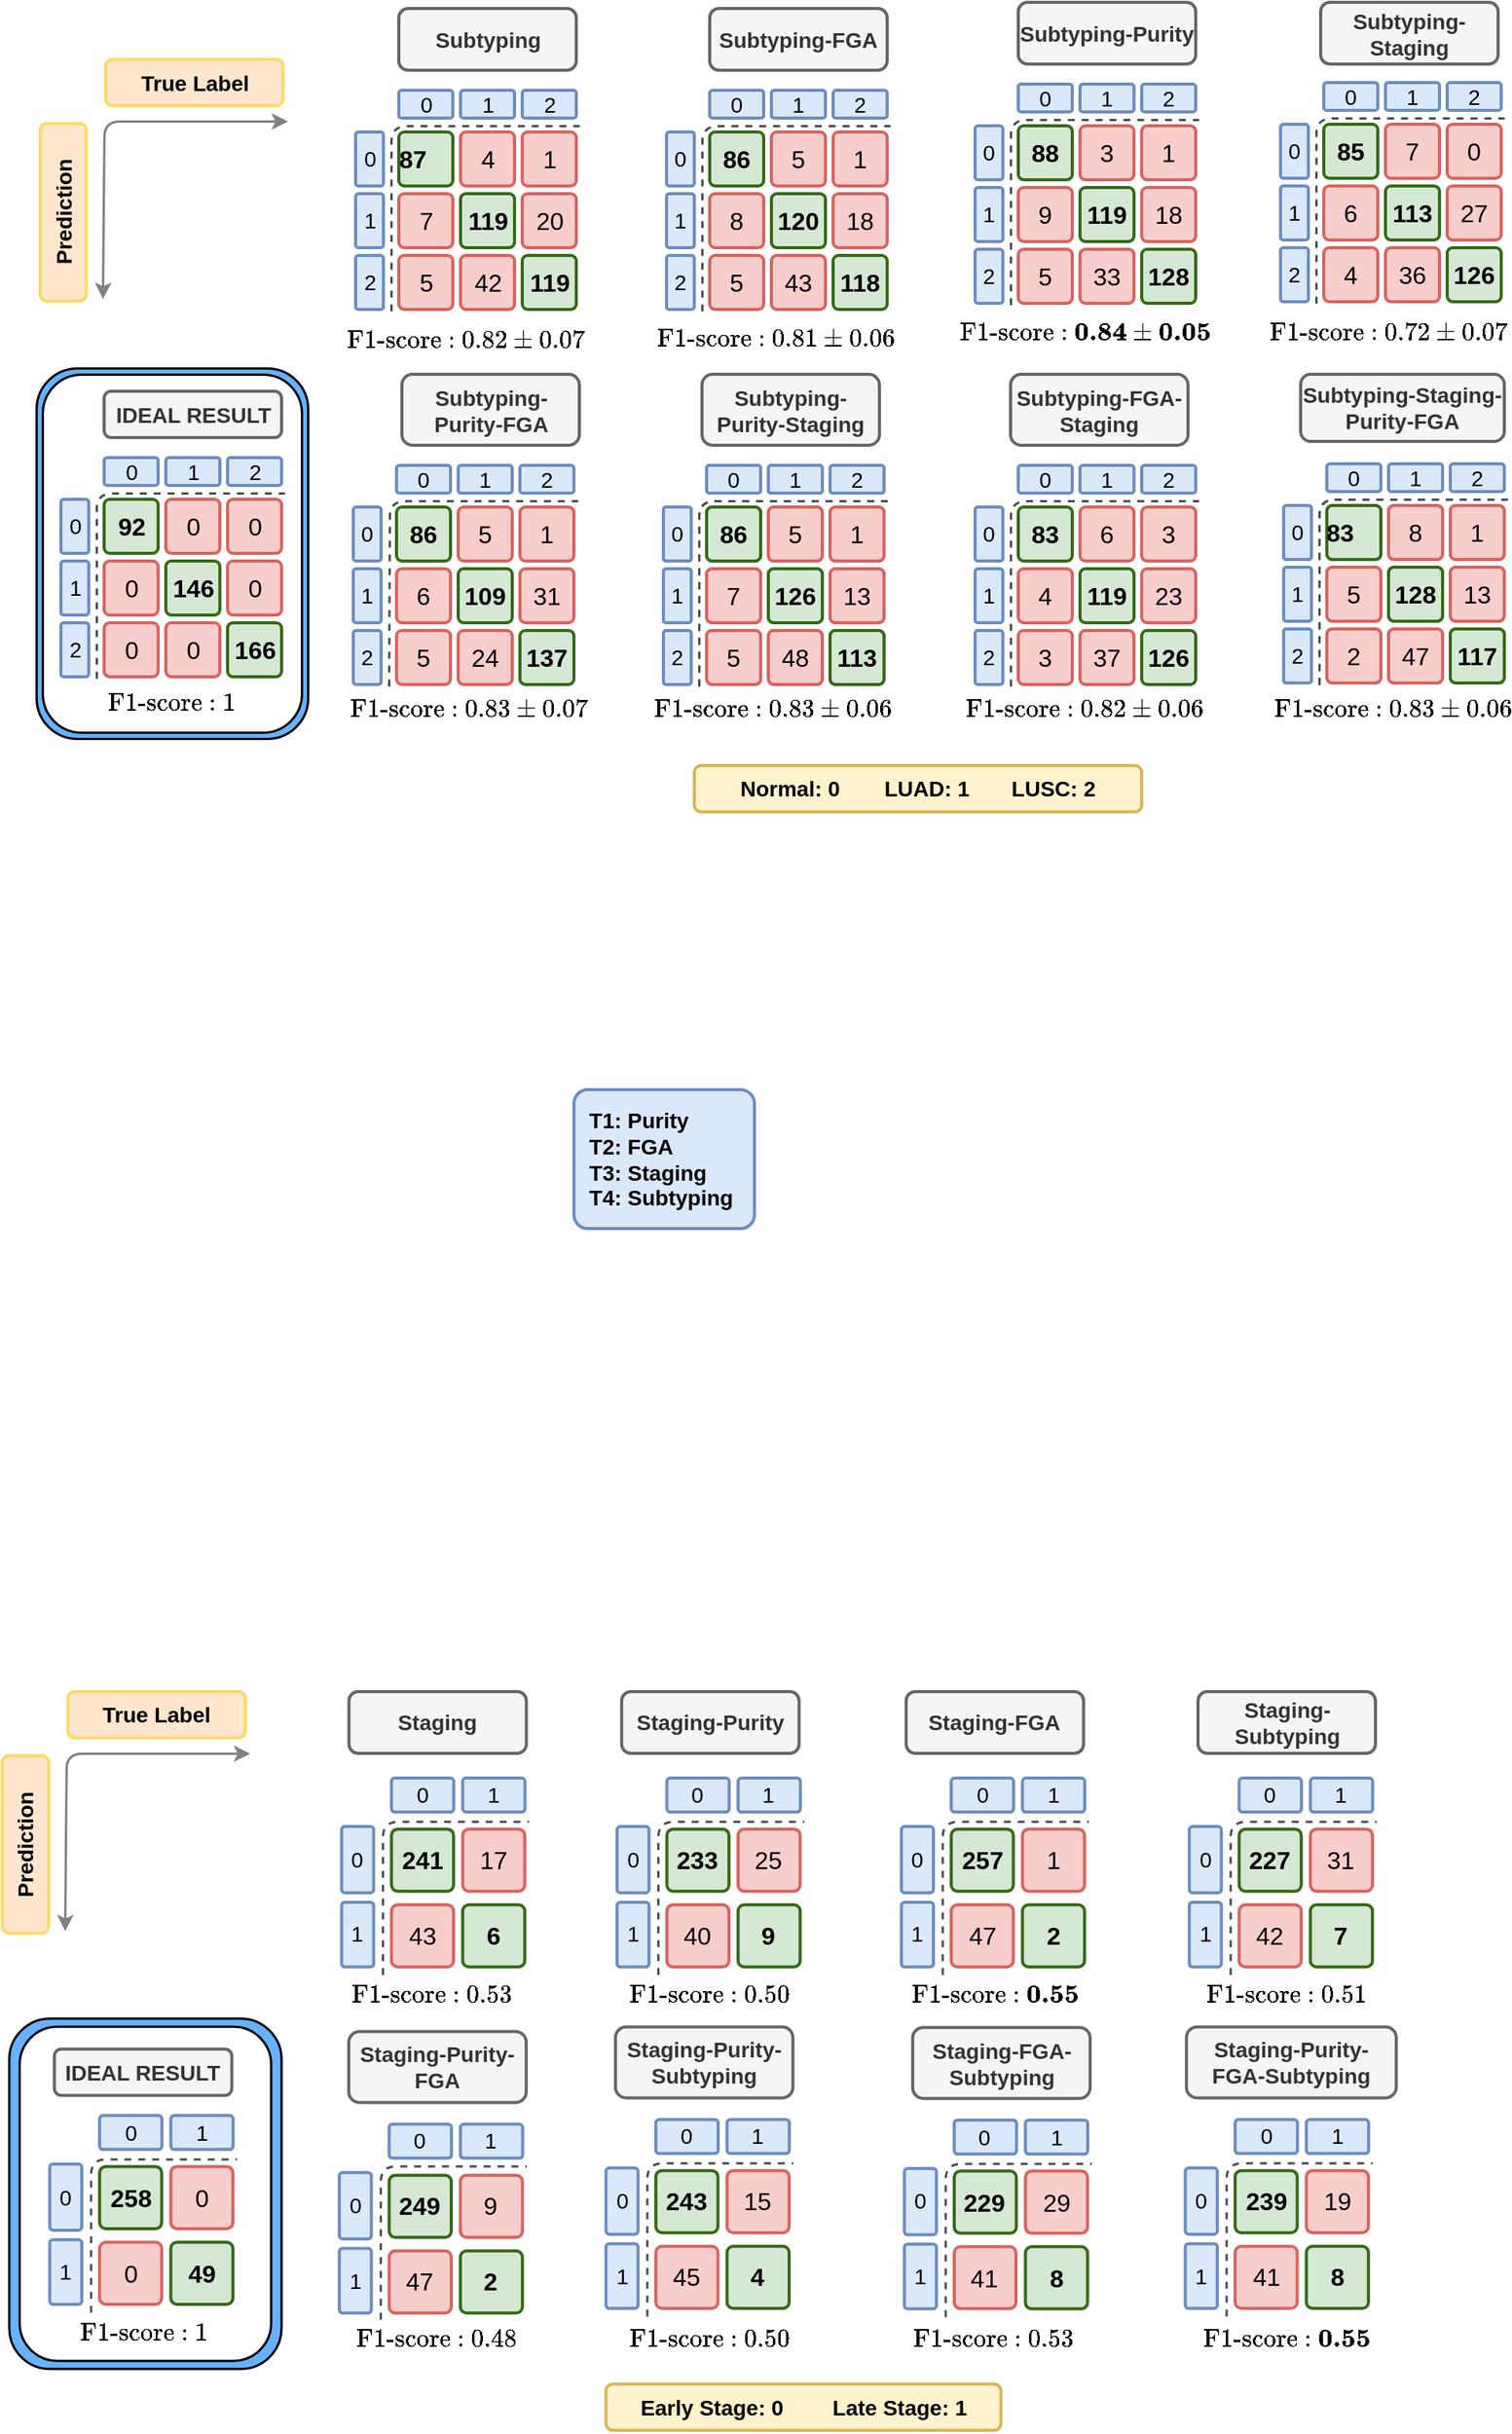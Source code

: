<mxfile version="23.1.5" type="device">
  <diagram name="Page-1" id="UE46_pInKQ-z-WZN810n">
    <mxGraphModel dx="1290" dy="629" grid="1" gridSize="10" guides="1" tooltips="1" connect="1" arrows="1" fold="1" page="1" pageScale="1" pageWidth="850" pageHeight="1100" math="1" shadow="0">
      <root>
        <mxCell id="0" />
        <mxCell id="1" parent="0" />
        <mxCell id="ayehK-fuNoa_W2m06wCX-4" value="&lt;b&gt;&lt;font style=&quot;font-size: 14px;&quot;&gt;Staging&lt;/font&gt;&lt;/b&gt;" style="text;html=1;strokeColor=#666666;fillColor=#f5f5f5;align=center;verticalAlign=middle;whiteSpace=wrap;rounded=1;fontColor=#333333;strokeWidth=2;" parent="1" vertex="1">
          <mxGeometry x="237.17" y="1110" width="115" height="40" as="geometry" />
        </mxCell>
        <mxCell id="ayehK-fuNoa_W2m06wCX-5" value="&lt;b&gt;&lt;font style=&quot;font-size: 14px;&quot;&gt;Staging-Purity&lt;/font&gt;&lt;/b&gt;" style="text;html=1;strokeColor=#666666;fillColor=#f5f5f5;align=center;verticalAlign=middle;whiteSpace=wrap;rounded=1;fontColor=#333333;strokeWidth=2;" parent="1" vertex="1">
          <mxGeometry x="413.92" y="1110" width="115" height="40" as="geometry" />
        </mxCell>
        <mxCell id="ayehK-fuNoa_W2m06wCX-6" value="&lt;b&gt;&lt;font style=&quot;font-size: 14px;&quot;&gt;Staging-FGA&lt;/font&gt;&lt;/b&gt;" style="text;html=1;strokeColor=#666666;fillColor=#f5f5f5;align=center;verticalAlign=middle;whiteSpace=wrap;rounded=1;fontColor=#333333;strokeWidth=2;" parent="1" vertex="1">
          <mxGeometry x="598.32" y="1110" width="115" height="40" as="geometry" />
        </mxCell>
        <mxCell id="ayehK-fuNoa_W2m06wCX-7" value="&lt;b&gt;&lt;font style=&quot;font-size: 14px;&quot;&gt;Staging-Subtyping&lt;/font&gt;&lt;/b&gt;" style="text;html=1;strokeColor=#666666;fillColor=#f5f5f5;align=center;verticalAlign=middle;whiteSpace=wrap;rounded=1;fontColor=#333333;strokeWidth=2;" parent="1" vertex="1">
          <mxGeometry x="787.5" y="1110" width="115" height="40" as="geometry" />
        </mxCell>
        <mxCell id="ayehK-fuNoa_W2m06wCX-8" value="&lt;b&gt;&lt;font style=&quot;font-size: 14px;&quot;&gt;Staging-Purity-FGA&lt;/font&gt;&lt;/b&gt;" style="text;html=1;strokeColor=#666666;fillColor=#f5f5f5;align=center;verticalAlign=middle;whiteSpace=wrap;rounded=1;fontColor=#333333;strokeWidth=2;" parent="1" vertex="1">
          <mxGeometry x="237.08" y="1330.25" width="115" height="46" as="geometry" />
        </mxCell>
        <mxCell id="ayehK-fuNoa_W2m06wCX-9" value="&lt;b&gt;&lt;font style=&quot;font-size: 14px;&quot;&gt;Staging-Purity-Subtyping&lt;/font&gt;&lt;/b&gt;" style="text;html=1;strokeColor=#666666;fillColor=#f5f5f5;align=center;verticalAlign=middle;whiteSpace=wrap;rounded=1;fontColor=#333333;strokeWidth=2;" parent="1" vertex="1">
          <mxGeometry x="409.92" y="1327.25" width="115" height="46" as="geometry" />
        </mxCell>
        <mxCell id="ayehK-fuNoa_W2m06wCX-10" value="&lt;b&gt;&lt;font style=&quot;font-size: 14px;&quot;&gt;Staging-FGA-Subtyping&lt;/font&gt;&lt;/b&gt;" style="text;html=1;strokeColor=#666666;fillColor=#f5f5f5;align=center;verticalAlign=middle;whiteSpace=wrap;rounded=1;fontColor=#333333;strokeWidth=2;" parent="1" vertex="1">
          <mxGeometry x="602.56" y="1327.58" width="115" height="46" as="geometry" />
        </mxCell>
        <mxCell id="ayehK-fuNoa_W2m06wCX-11" value="&lt;font style=&quot;font-size: 14px;&quot;&gt;$$\text{F1-score : } 0.50$$&lt;br&gt;&lt;/font&gt;" style="text;html=1;strokeColor=none;fillColor=none;align=center;verticalAlign=middle;whiteSpace=wrap;rounded=0;" parent="1" vertex="1">
          <mxGeometry x="399.92" y="1300.25" width="143" height="30" as="geometry" />
        </mxCell>
        <mxCell id="ayehK-fuNoa_W2m06wCX-12" value="&lt;font style=&quot;font-size: 14px;&quot;&gt;$$\text{F1-score : } \mathbf{0.55}$$&lt;br&gt;&lt;/font&gt;" style="text;html=1;strokeColor=none;fillColor=none;align=center;verticalAlign=middle;whiteSpace=wrap;rounded=0;" parent="1" vertex="1">
          <mxGeometry x="585" y="1300.25" width="143" height="30" as="geometry" />
        </mxCell>
        <mxCell id="ayehK-fuNoa_W2m06wCX-13" value="&lt;font style=&quot;font-size: 14px;&quot;&gt;$$\text{F1-score : } 0.51$$&lt;br&gt;&lt;/font&gt;" style="text;html=1;strokeColor=none;fillColor=none;align=center;verticalAlign=middle;whiteSpace=wrap;rounded=0;" parent="1" vertex="1">
          <mxGeometry x="773.5" y="1300.25" width="143" height="30" as="geometry" />
        </mxCell>
        <mxCell id="ayehK-fuNoa_W2m06wCX-14" value="&lt;font style=&quot;font-size: 14px;&quot;&gt;$$\text{F1-score : } &lt;br&gt;{0.48}$$&lt;br&gt;&lt;/font&gt;" style="text;html=1;strokeColor=none;fillColor=none;align=center;verticalAlign=middle;whiteSpace=wrap;rounded=0;" parent="1" vertex="1">
          <mxGeometry x="223.08" y="1523" width="143" height="30" as="geometry" />
        </mxCell>
        <mxCell id="ayehK-fuNoa_W2m06wCX-15" value="&lt;font style=&quot;font-size: 14px;&quot;&gt;$$\text{F1-score : } 0.50$$&lt;br&gt;&lt;/font&gt;" style="text;html=1;strokeColor=none;fillColor=none;align=center;verticalAlign=middle;whiteSpace=wrap;rounded=0;" parent="1" vertex="1">
          <mxGeometry x="399.92" y="1523" width="143" height="30" as="geometry" />
        </mxCell>
        <mxCell id="ayehK-fuNoa_W2m06wCX-16" value="&lt;font style=&quot;font-size: 14px;&quot;&gt;$$\text{F1-score : } 0.53$$&lt;br&gt;&lt;/font&gt;" style="text;html=1;strokeColor=none;fillColor=none;align=center;verticalAlign=middle;whiteSpace=wrap;rounded=0;" parent="1" vertex="1">
          <mxGeometry x="584.32" y="1523.33" width="143" height="30" as="geometry" />
        </mxCell>
        <mxCell id="ayehK-fuNoa_W2m06wCX-17" value="&lt;b&gt;&lt;font style=&quot;font-size: 14px;&quot;&gt;Staging-Purity-&lt;br&gt;FGA-Subtyping&lt;br&gt;&lt;/font&gt;&lt;/b&gt;" style="text;html=1;strokeColor=#666666;fillColor=#f5f5f5;align=center;verticalAlign=middle;whiteSpace=wrap;rounded=1;fontColor=#333333;strokeWidth=2;" parent="1" vertex="1">
          <mxGeometry x="779.97" y="1327.25" width="136" height="46" as="geometry" />
        </mxCell>
        <mxCell id="ayehK-fuNoa_W2m06wCX-18" value="&lt;font style=&quot;font-size: 14px;&quot;&gt;$$\text{F1-score : }\mathbf{&lt;br&gt;0.55}$$&lt;br&gt;&lt;/font&gt;" style="text;html=1;strokeColor=none;fillColor=none;align=center;verticalAlign=middle;whiteSpace=wrap;rounded=0;" parent="1" vertex="1">
          <mxGeometry x="773.5" y="1523" width="143" height="30" as="geometry" />
        </mxCell>
        <mxCell id="ayehK-fuNoa_W2m06wCX-19" value="" style="rounded=1;whiteSpace=wrap;html=1;fillColor=#66B2FF;strokeWidth=1.5;" parent="1" vertex="1">
          <mxGeometry x="16.75" y="1321.63" width="176.5" height="227" as="geometry" />
        </mxCell>
        <mxCell id="ayehK-fuNoa_W2m06wCX-20" value="" style="rounded=1;whiteSpace=wrap;html=1;fillColor=#FFFFFF;strokeWidth=1.5;" parent="1" vertex="1">
          <mxGeometry x="23.5" y="1326.88" width="163" height="216.5" as="geometry" />
        </mxCell>
        <mxCell id="ayehK-fuNoa_W2m06wCX-21" value="" style="group" parent="1" vertex="1" connectable="0">
          <mxGeometry x="43.25" y="1384.63" width="165" height="174" as="geometry" />
        </mxCell>
        <mxCell id="ayehK-fuNoa_W2m06wCX-22" value="&lt;font style=&quot;font-size: 16px;&quot;&gt;&lt;b&gt;258&lt;/b&gt;&lt;/font&gt;" style="whiteSpace=wrap;html=1;aspect=fixed;fillColor=#d5e8d4;strokeColor=#356a16;strokeWidth=2;rounded=1;glass=0;absoluteArcSize=0;arcSize=10;" parent="ayehK-fuNoa_W2m06wCX-21" vertex="1">
          <mxGeometry x="32.308" y="33.085" width="40.25" height="40.25" as="geometry" />
        </mxCell>
        <mxCell id="ayehK-fuNoa_W2m06wCX-23" value="&lt;font style=&quot;font-size: 16px;&quot;&gt;0&lt;/font&gt;" style="whiteSpace=wrap;html=1;aspect=fixed;fillColor=#f8cecc;strokeColor=#D9635E;strokeWidth=2;rounded=1;glass=0;arcSize=10;" parent="ayehK-fuNoa_W2m06wCX-21" vertex="1">
          <mxGeometry x="78.462" y="33.085" width="40.25" height="40.25" as="geometry" />
        </mxCell>
        <mxCell id="ayehK-fuNoa_W2m06wCX-24" value="&lt;font style=&quot;font-size: 16px;&quot;&gt;0&lt;/font&gt;" style="whiteSpace=wrap;html=1;aspect=fixed;fillColor=#f8cecc;strokeColor=#D9635E;strokeWidth=2;rounded=1;glass=0;arcSize=10;" parent="ayehK-fuNoa_W2m06wCX-21" vertex="1">
          <mxGeometry x="32.308" y="82.099" width="40.25" height="40.25" as="geometry" />
        </mxCell>
        <mxCell id="ayehK-fuNoa_W2m06wCX-25" value="&lt;font style=&quot;font-size: 16px;&quot;&gt;&lt;b&gt;49&lt;/b&gt;&lt;/font&gt;" style="whiteSpace=wrap;html=1;aspect=fixed;fillColor=#d5e8d4;strokeColor=#356A16;strokeWidth=2;rounded=1;glass=0;arcSize=10;" parent="ayehK-fuNoa_W2m06wCX-21" vertex="1">
          <mxGeometry x="78.462" y="82.099" width="40.25" height="40.25" as="geometry" />
        </mxCell>
        <mxCell id="ayehK-fuNoa_W2m06wCX-26" value="" style="group;rounded=1;glass=0;arcSize=10;" parent="ayehK-fuNoa_W2m06wCX-21" vertex="1" connectable="0">
          <mxGeometry x="32.308" width="132.692" height="22.056" as="geometry" />
        </mxCell>
        <mxCell id="ayehK-fuNoa_W2m06wCX-27" value="&lt;font style=&quot;font-size: 14px;&quot;&gt;0&lt;/font&gt;" style="text;html=1;strokeColor=#6c8ebf;fillColor=#dae8fc;align=center;verticalAlign=middle;whiteSpace=wrap;rounded=1;strokeWidth=2;glass=0;arcSize=10;" parent="ayehK-fuNoa_W2m06wCX-26" vertex="1">
          <mxGeometry width="40.385" height="22.056" as="geometry" />
        </mxCell>
        <mxCell id="ayehK-fuNoa_W2m06wCX-28" value="&lt;font style=&quot;font-size: 14px;&quot;&gt;1&lt;/font&gt;" style="text;html=1;strokeColor=#6c8ebf;fillColor=#dae8fc;align=center;verticalAlign=middle;whiteSpace=wrap;rounded=1;strokeWidth=2;glass=0;arcSize=10;" parent="ayehK-fuNoa_W2m06wCX-26" vertex="1">
          <mxGeometry x="46.154" width="40.385" height="22.056" as="geometry" />
        </mxCell>
        <mxCell id="ayehK-fuNoa_W2m06wCX-29" value="" style="endArrow=none;dashed=1;html=1;rounded=1;endSize=6;strokeWidth=1.5;strokeColor=#4D4D4D;" parent="ayehK-fuNoa_W2m06wCX-21" edge="1">
          <mxGeometry width="50" height="50" relative="1" as="geometry">
            <mxPoint x="26.538" y="127.437" as="sourcePoint" />
            <mxPoint x="121.154" y="28.183" as="targetPoint" />
            <Array as="points">
              <mxPoint x="26.538" y="28.183" />
            </Array>
          </mxGeometry>
        </mxCell>
        <mxCell id="ayehK-fuNoa_W2m06wCX-30" value="&lt;font style=&quot;font-size: 14px;&quot;&gt;1&lt;/font&gt;" style="text;html=1;strokeColor=#6c8ebf;fillColor=#dae8fc;align=center;verticalAlign=middle;whiteSpace=wrap;rounded=1;strokeWidth=2;glass=0;arcSize=10;" parent="ayehK-fuNoa_W2m06wCX-21" vertex="1">
          <mxGeometry y="80.45" width="20.77" height="41.9" as="geometry" />
        </mxCell>
        <mxCell id="ayehK-fuNoa_W2m06wCX-31" value="&lt;font style=&quot;font-size: 14px;&quot;&gt;0&lt;/font&gt;" style="text;html=1;strokeColor=#6c8ebf;fillColor=#dae8fc;align=center;verticalAlign=middle;whiteSpace=wrap;rounded=1;strokeWidth=2;glass=0;arcSize=10;" parent="ayehK-fuNoa_W2m06wCX-21" vertex="1">
          <mxGeometry y="31.435" width="20.769" height="42.887" as="geometry" />
        </mxCell>
        <mxCell id="ayehK-fuNoa_W2m06wCX-32" value="&lt;font style=&quot;font-size: 14px;&quot;&gt;$$\text{F1-score : } 1$$&lt;br&gt;&lt;/font&gt;" style="text;html=1;strokeColor=none;fillColor=none;align=center;verticalAlign=middle;whiteSpace=wrap;rounded=0;" parent="ayehK-fuNoa_W2m06wCX-21" vertex="1">
          <mxGeometry x="-10" y="134" width="143" height="30" as="geometry" />
        </mxCell>
        <mxCell id="ayehK-fuNoa_W2m06wCX-33" value="&lt;b&gt;&lt;font style=&quot;font-size: 14px;&quot;&gt;IDEAL RESULT&lt;/font&gt;&lt;/b&gt;" style="text;html=1;strokeColor=#666666;fillColor=#f5f5f5;align=center;verticalAlign=middle;whiteSpace=wrap;rounded=1;fontColor=#333333;strokeWidth=2;" parent="1" vertex="1">
          <mxGeometry x="46.25" y="1341.63" width="115" height="30" as="geometry" />
        </mxCell>
        <mxCell id="ayehK-fuNoa_W2m06wCX-34" value="" style="group" parent="1" vertex="1" connectable="0">
          <mxGeometry x="250" y="1166" width="165" height="174" as="geometry" />
        </mxCell>
        <mxCell id="ayehK-fuNoa_W2m06wCX-35" value="&lt;font style=&quot;font-size: 16px;&quot;&gt;&lt;b&gt;241&lt;/b&gt;&lt;/font&gt;" style="whiteSpace=wrap;html=1;aspect=fixed;fillColor=#d5e8d4;strokeColor=#356a16;strokeWidth=2;rounded=1;glass=0;absoluteArcSize=0;arcSize=10;" parent="ayehK-fuNoa_W2m06wCX-34" vertex="1">
          <mxGeometry x="14.728" y="33.085" width="40.25" height="40.25" as="geometry" />
        </mxCell>
        <mxCell id="ayehK-fuNoa_W2m06wCX-36" value="&lt;font style=&quot;font-size: 16px;&quot;&gt;17&lt;/font&gt;" style="whiteSpace=wrap;html=1;aspect=fixed;fillColor=#f8cecc;strokeColor=#D9635E;strokeWidth=2;rounded=1;glass=0;arcSize=10;" parent="ayehK-fuNoa_W2m06wCX-34" vertex="1">
          <mxGeometry x="60.882" y="33.085" width="40.25" height="40.25" as="geometry" />
        </mxCell>
        <mxCell id="ayehK-fuNoa_W2m06wCX-37" value="&lt;font style=&quot;font-size: 16px;&quot;&gt;43&lt;/font&gt;" style="whiteSpace=wrap;html=1;aspect=fixed;fillColor=#f8cecc;strokeColor=#D9635E;strokeWidth=2;rounded=1;glass=0;arcSize=10;" parent="ayehK-fuNoa_W2m06wCX-34" vertex="1">
          <mxGeometry x="14.728" y="82.099" width="40.25" height="40.25" as="geometry" />
        </mxCell>
        <mxCell id="ayehK-fuNoa_W2m06wCX-38" value="&lt;font style=&quot;font-size: 16px;&quot;&gt;&lt;b&gt;6&lt;/b&gt;&lt;/font&gt;" style="whiteSpace=wrap;html=1;aspect=fixed;fillColor=#d5e8d4;strokeColor=#356A16;strokeWidth=2;rounded=1;glass=0;arcSize=10;" parent="ayehK-fuNoa_W2m06wCX-34" vertex="1">
          <mxGeometry x="60.882" y="82.099" width="40.25" height="40.25" as="geometry" />
        </mxCell>
        <mxCell id="ayehK-fuNoa_W2m06wCX-39" value="" style="group;rounded=1;glass=0;arcSize=10;" parent="ayehK-fuNoa_W2m06wCX-34" vertex="1" connectable="0">
          <mxGeometry x="32.308" width="132.692" height="22.056" as="geometry" />
        </mxCell>
        <mxCell id="ayehK-fuNoa_W2m06wCX-40" value="&lt;font style=&quot;font-size: 14px;&quot;&gt;0&lt;/font&gt;" style="text;html=1;strokeColor=#6c8ebf;fillColor=#dae8fc;align=center;verticalAlign=middle;whiteSpace=wrap;rounded=1;strokeWidth=2;glass=0;arcSize=10;" parent="ayehK-fuNoa_W2m06wCX-39" vertex="1">
          <mxGeometry x="-17.58" width="40.385" height="22.056" as="geometry" />
        </mxCell>
        <mxCell id="ayehK-fuNoa_W2m06wCX-41" value="&lt;font style=&quot;font-size: 14px;&quot;&gt;1&lt;/font&gt;" style="text;html=1;strokeColor=#6c8ebf;fillColor=#dae8fc;align=center;verticalAlign=middle;whiteSpace=wrap;rounded=1;strokeWidth=2;glass=0;arcSize=10;" parent="ayehK-fuNoa_W2m06wCX-39" vertex="1">
          <mxGeometry x="28.574" width="40.385" height="22.056" as="geometry" />
        </mxCell>
        <mxCell id="ayehK-fuNoa_W2m06wCX-42" value="" style="endArrow=none;dashed=1;html=1;rounded=1;endSize=6;strokeWidth=1.5;strokeColor=#4D4D4D;" parent="ayehK-fuNoa_W2m06wCX-34" edge="1">
          <mxGeometry width="50" height="50" relative="1" as="geometry">
            <mxPoint x="8.958" y="127.437" as="sourcePoint" />
            <mxPoint x="103.574" y="28.183" as="targetPoint" />
            <Array as="points">
              <mxPoint x="8.958" y="28.183" />
            </Array>
          </mxGeometry>
        </mxCell>
        <mxCell id="ayehK-fuNoa_W2m06wCX-43" value="&lt;font style=&quot;font-size: 14px;&quot;&gt;1&lt;/font&gt;" style="text;html=1;strokeColor=#6c8ebf;fillColor=#dae8fc;align=center;verticalAlign=middle;whiteSpace=wrap;rounded=1;strokeWidth=2;glass=0;arcSize=10;" parent="ayehK-fuNoa_W2m06wCX-34" vertex="1">
          <mxGeometry x="-17.58" y="80.45" width="20.77" height="41.9" as="geometry" />
        </mxCell>
        <mxCell id="ayehK-fuNoa_W2m06wCX-44" value="&lt;font style=&quot;font-size: 14px;&quot;&gt;0&lt;/font&gt;" style="text;html=1;strokeColor=#6c8ebf;fillColor=#dae8fc;align=center;verticalAlign=middle;whiteSpace=wrap;rounded=1;strokeWidth=2;glass=0;arcSize=10;" parent="ayehK-fuNoa_W2m06wCX-34" vertex="1">
          <mxGeometry x="-17.58" y="31.435" width="20.769" height="42.887" as="geometry" />
        </mxCell>
        <mxCell id="ayehK-fuNoa_W2m06wCX-46" value="" style="endArrow=classic;html=1;strokeWidth=1.5;rounded=1;startArrow=classic;startFill=1;endFill=1;strokeColor=#808080;" parent="1" edge="1">
          <mxGeometry width="50" height="50" relative="1" as="geometry">
            <mxPoint x="53" y="1265" as="sourcePoint" />
            <mxPoint x="173" y="1150" as="targetPoint" />
            <Array as="points">
              <mxPoint x="54" y="1150" />
            </Array>
          </mxGeometry>
        </mxCell>
        <mxCell id="ayehK-fuNoa_W2m06wCX-47" value="&lt;b&gt;&lt;font style=&quot;font-size: 14px;&quot;&gt;True Label&lt;/font&gt;&lt;/b&gt;" style="text;html=1;strokeColor=#FFD966;fillColor=#ffe6cc;align=center;verticalAlign=middle;whiteSpace=wrap;rounded=1;strokeWidth=2;" parent="1" vertex="1">
          <mxGeometry x="55" y="1110" width="115" height="30" as="geometry" />
        </mxCell>
        <mxCell id="ayehK-fuNoa_W2m06wCX-48" value="&lt;b&gt;&lt;font style=&quot;font-size: 14px;&quot;&gt;Prediction&lt;br&gt;&lt;/font&gt;&lt;/b&gt;" style="text;html=1;strokeColor=#FFD966;fillColor=#ffe6cc;align=center;verticalAlign=middle;whiteSpace=wrap;rounded=1;strokeWidth=2;rotation=-90;" parent="1" vertex="1">
          <mxGeometry x="-30" y="1194" width="115" height="30" as="geometry" />
        </mxCell>
        <mxCell id="ayehK-fuNoa_W2m06wCX-49" value="&lt;font style=&quot;font-size: 16px;&quot;&gt;&lt;b&gt;233&lt;/b&gt;&lt;/font&gt;" style="whiteSpace=wrap;html=1;aspect=fixed;fillColor=#d5e8d4;strokeColor=#356a16;strokeWidth=2;rounded=1;glass=0;absoluteArcSize=0;arcSize=10;" parent="1" vertex="1">
          <mxGeometry x="443.228" y="1199.085" width="40.25" height="40.25" as="geometry" />
        </mxCell>
        <mxCell id="ayehK-fuNoa_W2m06wCX-50" value="&lt;font style=&quot;font-size: 16px;&quot;&gt;25&lt;/font&gt;" style="whiteSpace=wrap;html=1;aspect=fixed;fillColor=#f8cecc;strokeColor=#D9635E;strokeWidth=2;rounded=1;glass=0;arcSize=10;" parent="1" vertex="1">
          <mxGeometry x="489.382" y="1199.085" width="40.25" height="40.25" as="geometry" />
        </mxCell>
        <mxCell id="ayehK-fuNoa_W2m06wCX-51" value="&lt;font style=&quot;font-size: 16px;&quot;&gt;40&lt;/font&gt;" style="whiteSpace=wrap;html=1;aspect=fixed;fillColor=#f8cecc;strokeColor=#D9635E;strokeWidth=2;rounded=1;glass=0;arcSize=10;" parent="1" vertex="1">
          <mxGeometry x="443.228" y="1248.099" width="40.25" height="40.25" as="geometry" />
        </mxCell>
        <mxCell id="ayehK-fuNoa_W2m06wCX-52" value="&lt;font style=&quot;font-size: 16px;&quot;&gt;&lt;b&gt;9&lt;/b&gt;&lt;/font&gt;" style="whiteSpace=wrap;html=1;aspect=fixed;fillColor=#d5e8d4;strokeColor=#356A16;strokeWidth=2;rounded=1;glass=0;arcSize=10;" parent="1" vertex="1">
          <mxGeometry x="489.382" y="1248.099" width="40.25" height="40.25" as="geometry" />
        </mxCell>
        <mxCell id="ayehK-fuNoa_W2m06wCX-53" value="&lt;font style=&quot;font-size: 14px;&quot;&gt;0&lt;/font&gt;" style="text;html=1;strokeColor=#6c8ebf;fillColor=#dae8fc;align=center;verticalAlign=middle;whiteSpace=wrap;rounded=1;strokeWidth=2;glass=0;arcSize=10;" parent="1" vertex="1">
          <mxGeometry x="443.228" y="1166" width="40.385" height="22.056" as="geometry" />
        </mxCell>
        <mxCell id="ayehK-fuNoa_W2m06wCX-54" value="&lt;font style=&quot;font-size: 14px;&quot;&gt;1&lt;/font&gt;" style="text;html=1;strokeColor=#6c8ebf;fillColor=#dae8fc;align=center;verticalAlign=middle;whiteSpace=wrap;rounded=1;strokeWidth=2;glass=0;arcSize=10;" parent="1" vertex="1">
          <mxGeometry x="489.382" y="1166" width="40.385" height="22.056" as="geometry" />
        </mxCell>
        <mxCell id="ayehK-fuNoa_W2m06wCX-55" value="" style="endArrow=none;dashed=1;html=1;rounded=1;endSize=6;strokeWidth=1.5;strokeColor=#4D4D4D;" parent="1" edge="1">
          <mxGeometry width="50" height="50" relative="1" as="geometry">
            <mxPoint x="437.458" y="1293.437" as="sourcePoint" />
            <mxPoint x="532.074" y="1194.183" as="targetPoint" />
            <Array as="points">
              <mxPoint x="437.458" y="1194.183" />
            </Array>
          </mxGeometry>
        </mxCell>
        <mxCell id="ayehK-fuNoa_W2m06wCX-56" value="&lt;font style=&quot;font-size: 14px;&quot;&gt;1&lt;/font&gt;" style="text;html=1;strokeColor=#6c8ebf;fillColor=#dae8fc;align=center;verticalAlign=middle;whiteSpace=wrap;rounded=1;strokeWidth=2;glass=0;arcSize=10;" parent="1" vertex="1">
          <mxGeometry x="410.92" y="1246.45" width="20.77" height="41.9" as="geometry" />
        </mxCell>
        <mxCell id="ayehK-fuNoa_W2m06wCX-57" value="&lt;font style=&quot;font-size: 14px;&quot;&gt;0&lt;/font&gt;" style="text;html=1;strokeColor=#6c8ebf;fillColor=#dae8fc;align=center;verticalAlign=middle;whiteSpace=wrap;rounded=1;strokeWidth=2;glass=0;arcSize=10;" parent="1" vertex="1">
          <mxGeometry x="410.92" y="1197.435" width="20.769" height="42.887" as="geometry" />
        </mxCell>
        <mxCell id="ayehK-fuNoa_W2m06wCX-58" value="&lt;font style=&quot;font-size: 16px;&quot;&gt;&lt;b&gt;257&lt;/b&gt;&lt;/font&gt;" style="whiteSpace=wrap;html=1;aspect=fixed;fillColor=#d5e8d4;strokeColor=#356a16;strokeWidth=2;rounded=1;glass=0;absoluteArcSize=0;arcSize=10;" parent="1" vertex="1">
          <mxGeometry x="627.548" y="1199.085" width="40.25" height="40.25" as="geometry" />
        </mxCell>
        <mxCell id="ayehK-fuNoa_W2m06wCX-59" value="&lt;font style=&quot;font-size: 16px;&quot;&gt;1&lt;/font&gt;" style="whiteSpace=wrap;html=1;aspect=fixed;fillColor=#f8cecc;strokeColor=#D9635E;strokeWidth=2;rounded=1;glass=0;arcSize=10;" parent="1" vertex="1">
          <mxGeometry x="673.702" y="1199.085" width="40.25" height="40.25" as="geometry" />
        </mxCell>
        <mxCell id="ayehK-fuNoa_W2m06wCX-60" value="&lt;font style=&quot;font-size: 16px;&quot;&gt;47&lt;/font&gt;" style="whiteSpace=wrap;html=1;aspect=fixed;fillColor=#f8cecc;strokeColor=#D9635E;strokeWidth=2;rounded=1;glass=0;arcSize=10;" parent="1" vertex="1">
          <mxGeometry x="627.548" y="1248.099" width="40.25" height="40.25" as="geometry" />
        </mxCell>
        <mxCell id="ayehK-fuNoa_W2m06wCX-61" value="&lt;font style=&quot;font-size: 16px;&quot;&gt;&lt;b&gt;2&lt;/b&gt;&lt;/font&gt;" style="whiteSpace=wrap;html=1;aspect=fixed;fillColor=#d5e8d4;strokeColor=#356A16;strokeWidth=2;rounded=1;glass=0;arcSize=10;" parent="1" vertex="1">
          <mxGeometry x="673.702" y="1248.099" width="40.25" height="40.25" as="geometry" />
        </mxCell>
        <mxCell id="ayehK-fuNoa_W2m06wCX-62" value="&lt;font style=&quot;font-size: 14px;&quot;&gt;0&lt;/font&gt;" style="text;html=1;strokeColor=#6c8ebf;fillColor=#dae8fc;align=center;verticalAlign=middle;whiteSpace=wrap;rounded=1;strokeWidth=2;glass=0;arcSize=10;" parent="1" vertex="1">
          <mxGeometry x="627.548" y="1166" width="40.385" height="22.056" as="geometry" />
        </mxCell>
        <mxCell id="ayehK-fuNoa_W2m06wCX-63" value="&lt;font style=&quot;font-size: 14px;&quot;&gt;1&lt;/font&gt;" style="text;html=1;strokeColor=#6c8ebf;fillColor=#dae8fc;align=center;verticalAlign=middle;whiteSpace=wrap;rounded=1;strokeWidth=2;glass=0;arcSize=10;" parent="1" vertex="1">
          <mxGeometry x="673.702" y="1166" width="40.385" height="22.056" as="geometry" />
        </mxCell>
        <mxCell id="ayehK-fuNoa_W2m06wCX-64" value="" style="endArrow=none;dashed=1;html=1;rounded=1;endSize=6;strokeWidth=1.5;strokeColor=#4D4D4D;" parent="1" edge="1">
          <mxGeometry width="50" height="50" relative="1" as="geometry">
            <mxPoint x="621.778" y="1293.437" as="sourcePoint" />
            <mxPoint x="716.394" y="1194.183" as="targetPoint" />
            <Array as="points">
              <mxPoint x="621.778" y="1194.183" />
            </Array>
          </mxGeometry>
        </mxCell>
        <mxCell id="ayehK-fuNoa_W2m06wCX-65" value="&lt;font style=&quot;font-size: 14px;&quot;&gt;1&lt;/font&gt;" style="text;html=1;strokeColor=#6c8ebf;fillColor=#dae8fc;align=center;verticalAlign=middle;whiteSpace=wrap;rounded=1;strokeWidth=2;glass=0;arcSize=10;" parent="1" vertex="1">
          <mxGeometry x="595.24" y="1246.45" width="20.77" height="41.9" as="geometry" />
        </mxCell>
        <mxCell id="ayehK-fuNoa_W2m06wCX-66" value="&lt;font style=&quot;font-size: 14px;&quot;&gt;0&lt;/font&gt;" style="text;html=1;strokeColor=#6c8ebf;fillColor=#dae8fc;align=center;verticalAlign=middle;whiteSpace=wrap;rounded=1;strokeWidth=2;glass=0;arcSize=10;" parent="1" vertex="1">
          <mxGeometry x="595.24" y="1197.435" width="20.769" height="42.887" as="geometry" />
        </mxCell>
        <mxCell id="ayehK-fuNoa_W2m06wCX-67" value="&lt;font style=&quot;font-size: 16px;&quot;&gt;&lt;b&gt;227&lt;/b&gt;&lt;/font&gt;" style="whiteSpace=wrap;html=1;aspect=fixed;fillColor=#d5e8d4;strokeColor=#356a16;strokeWidth=2;rounded=1;glass=0;absoluteArcSize=0;arcSize=10;" parent="1" vertex="1">
          <mxGeometry x="814.158" y="1199.085" width="40.25" height="40.25" as="geometry" />
        </mxCell>
        <mxCell id="ayehK-fuNoa_W2m06wCX-68" value="&lt;font style=&quot;font-size: 16px;&quot;&gt;31&lt;/font&gt;" style="whiteSpace=wrap;html=1;aspect=fixed;fillColor=#f8cecc;strokeColor=#D9635E;strokeWidth=2;rounded=1;glass=0;arcSize=10;" parent="1" vertex="1">
          <mxGeometry x="860.312" y="1199.085" width="40.25" height="40.25" as="geometry" />
        </mxCell>
        <mxCell id="ayehK-fuNoa_W2m06wCX-69" value="&lt;font style=&quot;font-size: 16px;&quot;&gt;42&lt;/font&gt;" style="whiteSpace=wrap;html=1;aspect=fixed;fillColor=#f8cecc;strokeColor=#D9635E;strokeWidth=2;rounded=1;glass=0;arcSize=10;" parent="1" vertex="1">
          <mxGeometry x="814.158" y="1248.099" width="40.25" height="40.25" as="geometry" />
        </mxCell>
        <mxCell id="ayehK-fuNoa_W2m06wCX-70" value="&lt;font style=&quot;font-size: 16px;&quot;&gt;&lt;b&gt;7&lt;/b&gt;&lt;/font&gt;" style="whiteSpace=wrap;html=1;aspect=fixed;fillColor=#d5e8d4;strokeColor=#356A16;strokeWidth=2;rounded=1;glass=0;arcSize=10;" parent="1" vertex="1">
          <mxGeometry x="860.312" y="1248.099" width="40.25" height="40.25" as="geometry" />
        </mxCell>
        <mxCell id="ayehK-fuNoa_W2m06wCX-71" value="&lt;font style=&quot;font-size: 14px;&quot;&gt;0&lt;/font&gt;" style="text;html=1;strokeColor=#6c8ebf;fillColor=#dae8fc;align=center;verticalAlign=middle;whiteSpace=wrap;rounded=1;strokeWidth=2;glass=0;arcSize=10;" parent="1" vertex="1">
          <mxGeometry x="814.158" y="1166" width="40.385" height="22.056" as="geometry" />
        </mxCell>
        <mxCell id="ayehK-fuNoa_W2m06wCX-72" value="&lt;font style=&quot;font-size: 14px;&quot;&gt;1&lt;/font&gt;" style="text;html=1;strokeColor=#6c8ebf;fillColor=#dae8fc;align=center;verticalAlign=middle;whiteSpace=wrap;rounded=1;strokeWidth=2;glass=0;arcSize=10;" parent="1" vertex="1">
          <mxGeometry x="860.312" y="1166" width="40.385" height="22.056" as="geometry" />
        </mxCell>
        <mxCell id="ayehK-fuNoa_W2m06wCX-73" value="" style="endArrow=none;dashed=1;html=1;rounded=1;endSize=6;strokeWidth=1.5;strokeColor=#4D4D4D;" parent="1" edge="1">
          <mxGeometry width="50" height="50" relative="1" as="geometry">
            <mxPoint x="808.388" y="1293.437" as="sourcePoint" />
            <mxPoint x="903.004" y="1194.183" as="targetPoint" />
            <Array as="points">
              <mxPoint x="808.388" y="1194.183" />
            </Array>
          </mxGeometry>
        </mxCell>
        <mxCell id="ayehK-fuNoa_W2m06wCX-74" value="&lt;font style=&quot;font-size: 14px;&quot;&gt;1&lt;/font&gt;" style="text;html=1;strokeColor=#6c8ebf;fillColor=#dae8fc;align=center;verticalAlign=middle;whiteSpace=wrap;rounded=1;strokeWidth=2;glass=0;arcSize=10;" parent="1" vertex="1">
          <mxGeometry x="781.85" y="1246.45" width="20.77" height="41.9" as="geometry" />
        </mxCell>
        <mxCell id="ayehK-fuNoa_W2m06wCX-75" value="&lt;font style=&quot;font-size: 14px;&quot;&gt;0&lt;/font&gt;" style="text;html=1;strokeColor=#6c8ebf;fillColor=#dae8fc;align=center;verticalAlign=middle;whiteSpace=wrap;rounded=1;strokeWidth=2;glass=0;arcSize=10;" parent="1" vertex="1">
          <mxGeometry x="781.85" y="1197.435" width="20.769" height="42.887" as="geometry" />
        </mxCell>
        <mxCell id="ayehK-fuNoa_W2m06wCX-76" value="&lt;font style=&quot;font-size: 16px;&quot;&gt;&lt;b&gt;249&lt;/b&gt;&lt;/font&gt;" style="whiteSpace=wrap;html=1;aspect=fixed;fillColor=#d5e8d4;strokeColor=#356a16;strokeWidth=2;rounded=1;glass=0;absoluteArcSize=0;arcSize=10;" parent="1" vertex="1">
          <mxGeometry x="263.238" y="1423.335" width="40.25" height="40.25" as="geometry" />
        </mxCell>
        <mxCell id="ayehK-fuNoa_W2m06wCX-77" value="&lt;font style=&quot;font-size: 16px;&quot;&gt;9&lt;/font&gt;" style="whiteSpace=wrap;html=1;aspect=fixed;fillColor=#f8cecc;strokeColor=#D9635E;strokeWidth=2;rounded=1;glass=0;arcSize=10;" parent="1" vertex="1">
          <mxGeometry x="309.392" y="1423.335" width="40.25" height="40.25" as="geometry" />
        </mxCell>
        <mxCell id="ayehK-fuNoa_W2m06wCX-78" value="&lt;font style=&quot;font-size: 16px;&quot;&gt;47&lt;/font&gt;" style="whiteSpace=wrap;html=1;aspect=fixed;fillColor=#f8cecc;strokeColor=#D9635E;strokeWidth=2;rounded=1;glass=0;arcSize=10;" parent="1" vertex="1">
          <mxGeometry x="263.238" y="1472.349" width="40.25" height="40.25" as="geometry" />
        </mxCell>
        <mxCell id="ayehK-fuNoa_W2m06wCX-79" value="&lt;font style=&quot;font-size: 16px;&quot;&gt;&lt;b&gt;2&lt;/b&gt;&lt;/font&gt;" style="whiteSpace=wrap;html=1;aspect=fixed;fillColor=#d5e8d4;strokeColor=#356A16;strokeWidth=2;rounded=1;glass=0;arcSize=10;" parent="1" vertex="1">
          <mxGeometry x="309.392" y="1472.349" width="40.25" height="40.25" as="geometry" />
        </mxCell>
        <mxCell id="ayehK-fuNoa_W2m06wCX-80" value="&lt;font style=&quot;font-size: 14px;&quot;&gt;0&lt;/font&gt;" style="text;html=1;strokeColor=#6c8ebf;fillColor=#dae8fc;align=center;verticalAlign=middle;whiteSpace=wrap;rounded=1;strokeWidth=2;glass=0;arcSize=10;" parent="1" vertex="1">
          <mxGeometry x="263.238" y="1390.25" width="40.385" height="22.056" as="geometry" />
        </mxCell>
        <mxCell id="ayehK-fuNoa_W2m06wCX-81" value="&lt;font style=&quot;font-size: 14px;&quot;&gt;1&lt;/font&gt;" style="text;html=1;strokeColor=#6c8ebf;fillColor=#dae8fc;align=center;verticalAlign=middle;whiteSpace=wrap;rounded=1;strokeWidth=2;glass=0;arcSize=10;" parent="1" vertex="1">
          <mxGeometry x="309.392" y="1390.25" width="40.385" height="22.056" as="geometry" />
        </mxCell>
        <mxCell id="ayehK-fuNoa_W2m06wCX-82" value="" style="endArrow=none;dashed=1;html=1;rounded=1;endSize=6;strokeWidth=1.5;strokeColor=#4D4D4D;" parent="1" edge="1">
          <mxGeometry width="50" height="50" relative="1" as="geometry">
            <mxPoint x="257.558" y="1516.687" as="sourcePoint" />
            <mxPoint x="352.174" y="1417.433" as="targetPoint" />
            <Array as="points">
              <mxPoint x="257.558" y="1417.433" />
            </Array>
          </mxGeometry>
        </mxCell>
        <mxCell id="ayehK-fuNoa_W2m06wCX-83" value="&lt;font style=&quot;font-size: 14px;&quot;&gt;1&lt;/font&gt;" style="text;html=1;strokeColor=#6c8ebf;fillColor=#dae8fc;align=center;verticalAlign=middle;whiteSpace=wrap;rounded=1;strokeWidth=2;glass=0;arcSize=10;" parent="1" vertex="1">
          <mxGeometry x="230.93" y="1470.7" width="20.77" height="41.9" as="geometry" />
        </mxCell>
        <mxCell id="ayehK-fuNoa_W2m06wCX-84" value="&lt;font style=&quot;font-size: 14px;&quot;&gt;0&lt;/font&gt;" style="text;html=1;strokeColor=#6c8ebf;fillColor=#dae8fc;align=center;verticalAlign=middle;whiteSpace=wrap;rounded=1;strokeWidth=2;glass=0;arcSize=10;" parent="1" vertex="1">
          <mxGeometry x="230.93" y="1421.685" width="20.769" height="42.887" as="geometry" />
        </mxCell>
        <mxCell id="ayehK-fuNoa_W2m06wCX-85" value="&lt;span style=&quot;font-size: 16px;&quot;&gt;&lt;b&gt;243&lt;/b&gt;&lt;/span&gt;" style="whiteSpace=wrap;html=1;aspect=fixed;fillColor=#d5e8d4;strokeColor=#356a16;strokeWidth=2;rounded=1;glass=0;absoluteArcSize=0;arcSize=10;" parent="1" vertex="1">
          <mxGeometry x="436.078" y="1420.335" width="40.25" height="40.25" as="geometry" />
        </mxCell>
        <mxCell id="ayehK-fuNoa_W2m06wCX-86" value="&lt;font style=&quot;font-size: 16px;&quot;&gt;15&lt;/font&gt;" style="whiteSpace=wrap;html=1;aspect=fixed;fillColor=#f8cecc;strokeColor=#D9635E;strokeWidth=2;rounded=1;glass=0;arcSize=10;" parent="1" vertex="1">
          <mxGeometry x="482.232" y="1420.335" width="40.25" height="40.25" as="geometry" />
        </mxCell>
        <mxCell id="ayehK-fuNoa_W2m06wCX-87" value="&lt;font style=&quot;font-size: 16px;&quot;&gt;45&lt;/font&gt;" style="whiteSpace=wrap;html=1;aspect=fixed;fillColor=#f8cecc;strokeColor=#D9635E;strokeWidth=2;rounded=1;glass=0;arcSize=10;" parent="1" vertex="1">
          <mxGeometry x="436.078" y="1469.349" width="40.25" height="40.25" as="geometry" />
        </mxCell>
        <mxCell id="ayehK-fuNoa_W2m06wCX-88" value="&lt;font style=&quot;font-size: 16px;&quot;&gt;&lt;b&gt;4&lt;/b&gt;&lt;/font&gt;" style="whiteSpace=wrap;html=1;aspect=fixed;fillColor=#d5e8d4;strokeColor=#356A16;strokeWidth=2;rounded=1;glass=0;arcSize=10;" parent="1" vertex="1">
          <mxGeometry x="482.232" y="1469.349" width="40.25" height="40.25" as="geometry" />
        </mxCell>
        <mxCell id="ayehK-fuNoa_W2m06wCX-89" value="&lt;font style=&quot;font-size: 14px;&quot;&gt;0&lt;/font&gt;" style="text;html=1;strokeColor=#6c8ebf;fillColor=#dae8fc;align=center;verticalAlign=middle;whiteSpace=wrap;rounded=1;strokeWidth=2;glass=0;arcSize=10;" parent="1" vertex="1">
          <mxGeometry x="436.078" y="1387.25" width="40.385" height="22.056" as="geometry" />
        </mxCell>
        <mxCell id="ayehK-fuNoa_W2m06wCX-90" value="&lt;font style=&quot;font-size: 14px;&quot;&gt;1&lt;/font&gt;" style="text;html=1;strokeColor=#6c8ebf;fillColor=#dae8fc;align=center;verticalAlign=middle;whiteSpace=wrap;rounded=1;strokeWidth=2;glass=0;arcSize=10;" parent="1" vertex="1">
          <mxGeometry x="482.232" y="1387.25" width="40.385" height="22.056" as="geometry" />
        </mxCell>
        <mxCell id="ayehK-fuNoa_W2m06wCX-91" value="" style="endArrow=none;dashed=1;html=1;rounded=1;endSize=6;strokeWidth=1.5;strokeColor=#4D4D4D;" parent="1" edge="1">
          <mxGeometry width="50" height="50" relative="1" as="geometry">
            <mxPoint x="430.308" y="1514.687" as="sourcePoint" />
            <mxPoint x="524.924" y="1415.433" as="targetPoint" />
            <Array as="points">
              <mxPoint x="430.308" y="1415.433" />
            </Array>
          </mxGeometry>
        </mxCell>
        <mxCell id="ayehK-fuNoa_W2m06wCX-92" value="&lt;font style=&quot;font-size: 14px;&quot;&gt;1&lt;/font&gt;" style="text;html=1;strokeColor=#6c8ebf;fillColor=#dae8fc;align=center;verticalAlign=middle;whiteSpace=wrap;rounded=1;strokeWidth=2;glass=0;arcSize=10;" parent="1" vertex="1">
          <mxGeometry x="403.77" y="1467.7" width="20.77" height="41.9" as="geometry" />
        </mxCell>
        <mxCell id="ayehK-fuNoa_W2m06wCX-93" value="&lt;font style=&quot;font-size: 14px;&quot;&gt;0&lt;/font&gt;" style="text;html=1;strokeColor=#6c8ebf;fillColor=#dae8fc;align=center;verticalAlign=middle;whiteSpace=wrap;rounded=1;strokeWidth=2;glass=0;arcSize=10;" parent="1" vertex="1">
          <mxGeometry x="403.77" y="1418.685" width="20.769" height="42.887" as="geometry" />
        </mxCell>
        <mxCell id="ayehK-fuNoa_W2m06wCX-94" value="&lt;font style=&quot;font-size: 16px;&quot;&gt;&lt;b&gt;229&lt;/b&gt;&lt;/font&gt;" style="whiteSpace=wrap;html=1;aspect=fixed;fillColor=#d5e8d4;strokeColor=#356a16;strokeWidth=2;rounded=1;glass=0;absoluteArcSize=0;arcSize=10;" parent="1" vertex="1">
          <mxGeometry x="629.478" y="1420.665" width="40.25" height="40.25" as="geometry" />
        </mxCell>
        <mxCell id="ayehK-fuNoa_W2m06wCX-95" value="&lt;font style=&quot;font-size: 16px;&quot;&gt;29&lt;/font&gt;" style="whiteSpace=wrap;html=1;aspect=fixed;fillColor=#f8cecc;strokeColor=#D9635E;strokeWidth=2;rounded=1;glass=0;arcSize=10;" parent="1" vertex="1">
          <mxGeometry x="675.632" y="1420.665" width="40.25" height="40.25" as="geometry" />
        </mxCell>
        <mxCell id="ayehK-fuNoa_W2m06wCX-96" value="&lt;font style=&quot;font-size: 16px;&quot;&gt;41&lt;/font&gt;" style="whiteSpace=wrap;html=1;aspect=fixed;fillColor=#f8cecc;strokeColor=#D9635E;strokeWidth=2;rounded=1;glass=0;arcSize=10;" parent="1" vertex="1">
          <mxGeometry x="629.48" y="1469.68" width="40.01" height="40.01" as="geometry" />
        </mxCell>
        <mxCell id="ayehK-fuNoa_W2m06wCX-97" value="&lt;font style=&quot;font-size: 16px;&quot;&gt;&lt;b&gt;8&lt;/b&gt;&lt;/font&gt;" style="whiteSpace=wrap;html=1;aspect=fixed;fillColor=#d5e8d4;strokeColor=#356A16;strokeWidth=2;rounded=1;glass=0;arcSize=10;" parent="1" vertex="1">
          <mxGeometry x="675.632" y="1469.679" width="40.25" height="40.25" as="geometry" />
        </mxCell>
        <mxCell id="ayehK-fuNoa_W2m06wCX-98" value="&lt;font style=&quot;font-size: 14px;&quot;&gt;0&lt;/font&gt;" style="text;html=1;strokeColor=#6c8ebf;fillColor=#dae8fc;align=center;verticalAlign=middle;whiteSpace=wrap;rounded=1;strokeWidth=2;glass=0;arcSize=10;" parent="1" vertex="1">
          <mxGeometry x="629.478" y="1387.58" width="40.385" height="22.056" as="geometry" />
        </mxCell>
        <mxCell id="ayehK-fuNoa_W2m06wCX-99" value="&lt;font style=&quot;font-size: 14px;&quot;&gt;1&lt;/font&gt;" style="text;html=1;strokeColor=#6c8ebf;fillColor=#dae8fc;align=center;verticalAlign=middle;whiteSpace=wrap;rounded=1;strokeWidth=2;glass=0;arcSize=10;" parent="1" vertex="1">
          <mxGeometry x="675.632" y="1387.58" width="40.385" height="22.056" as="geometry" />
        </mxCell>
        <mxCell id="ayehK-fuNoa_W2m06wCX-100" value="" style="endArrow=none;dashed=1;html=1;rounded=1;endSize=6;strokeWidth=1.5;strokeColor=#4D4D4D;" parent="1" edge="1">
          <mxGeometry width="50" height="50" relative="1" as="geometry">
            <mxPoint x="623.708" y="1515.017" as="sourcePoint" />
            <mxPoint x="718.324" y="1415.763" as="targetPoint" />
            <Array as="points">
              <mxPoint x="623.708" y="1415.763" />
            </Array>
          </mxGeometry>
        </mxCell>
        <mxCell id="ayehK-fuNoa_W2m06wCX-101" value="&lt;font style=&quot;font-size: 14px;&quot;&gt;1&lt;/font&gt;" style="text;html=1;strokeColor=#6c8ebf;fillColor=#dae8fc;align=center;verticalAlign=middle;whiteSpace=wrap;rounded=1;strokeWidth=2;glass=0;arcSize=10;" parent="1" vertex="1">
          <mxGeometry x="597.17" y="1468.03" width="20.77" height="41.9" as="geometry" />
        </mxCell>
        <mxCell id="ayehK-fuNoa_W2m06wCX-102" value="&lt;font style=&quot;font-size: 14px;&quot;&gt;0&lt;/font&gt;" style="text;html=1;strokeColor=#6c8ebf;fillColor=#dae8fc;align=center;verticalAlign=middle;whiteSpace=wrap;rounded=1;strokeWidth=2;glass=0;arcSize=10;" parent="1" vertex="1">
          <mxGeometry x="597.17" y="1419.015" width="20.769" height="42.887" as="geometry" />
        </mxCell>
        <mxCell id="ayehK-fuNoa_W2m06wCX-103" value="&lt;font style=&quot;font-size: 16px;&quot;&gt;&lt;b&gt;239&lt;/b&gt;&lt;/font&gt;" style="whiteSpace=wrap;html=1;aspect=fixed;fillColor=#d5e8d4;strokeColor=#356a16;strokeWidth=2;rounded=1;glass=0;absoluteArcSize=0;arcSize=10;" parent="1" vertex="1">
          <mxGeometry x="811.548" y="1420.335" width="40.25" height="40.25" as="geometry" />
        </mxCell>
        <mxCell id="ayehK-fuNoa_W2m06wCX-104" value="&lt;font style=&quot;font-size: 16px;&quot;&gt;19&lt;/font&gt;" style="whiteSpace=wrap;html=1;aspect=fixed;fillColor=#f8cecc;strokeColor=#D9635E;strokeWidth=2;rounded=1;glass=0;arcSize=10;" parent="1" vertex="1">
          <mxGeometry x="857.702" y="1420.335" width="40.25" height="40.25" as="geometry" />
        </mxCell>
        <mxCell id="ayehK-fuNoa_W2m06wCX-105" value="&lt;font style=&quot;font-size: 16px;&quot;&gt;41&lt;/font&gt;" style="whiteSpace=wrap;html=1;aspect=fixed;fillColor=#f8cecc;strokeColor=#D9635E;strokeWidth=2;rounded=1;glass=0;arcSize=10;" parent="1" vertex="1">
          <mxGeometry x="811.548" y="1469.349" width="40.25" height="40.25" as="geometry" />
        </mxCell>
        <mxCell id="ayehK-fuNoa_W2m06wCX-106" value="&lt;font style=&quot;font-size: 16px;&quot;&gt;&lt;b&gt;8&lt;/b&gt;&lt;/font&gt;" style="whiteSpace=wrap;html=1;aspect=fixed;fillColor=#d5e8d4;strokeColor=#356A16;strokeWidth=2;rounded=1;glass=0;arcSize=10;" parent="1" vertex="1">
          <mxGeometry x="857.702" y="1469.349" width="40.25" height="40.25" as="geometry" />
        </mxCell>
        <mxCell id="ayehK-fuNoa_W2m06wCX-107" value="&lt;font style=&quot;font-size: 14px;&quot;&gt;0&lt;/font&gt;" style="text;html=1;strokeColor=#6c8ebf;fillColor=#dae8fc;align=center;verticalAlign=middle;whiteSpace=wrap;rounded=1;strokeWidth=2;glass=0;arcSize=10;" parent="1" vertex="1">
          <mxGeometry x="811.548" y="1387.25" width="40.385" height="22.056" as="geometry" />
        </mxCell>
        <mxCell id="ayehK-fuNoa_W2m06wCX-108" value="&lt;font style=&quot;font-size: 14px;&quot;&gt;1&lt;/font&gt;" style="text;html=1;strokeColor=#6c8ebf;fillColor=#dae8fc;align=center;verticalAlign=middle;whiteSpace=wrap;rounded=1;strokeWidth=2;glass=0;arcSize=10;" parent="1" vertex="1">
          <mxGeometry x="857.702" y="1387.25" width="40.385" height="22.056" as="geometry" />
        </mxCell>
        <mxCell id="ayehK-fuNoa_W2m06wCX-109" value="" style="endArrow=none;dashed=1;html=1;rounded=1;endSize=6;strokeWidth=1.5;strokeColor=#4D4D4D;" parent="1" edge="1">
          <mxGeometry width="50" height="50" relative="1" as="geometry">
            <mxPoint x="805.778" y="1514.687" as="sourcePoint" />
            <mxPoint x="900.394" y="1415.433" as="targetPoint" />
            <Array as="points">
              <mxPoint x="805.778" y="1415.433" />
            </Array>
          </mxGeometry>
        </mxCell>
        <mxCell id="ayehK-fuNoa_W2m06wCX-110" value="&lt;font style=&quot;font-size: 14px;&quot;&gt;1&lt;/font&gt;" style="text;html=1;strokeColor=#6c8ebf;fillColor=#dae8fc;align=center;verticalAlign=middle;whiteSpace=wrap;rounded=1;strokeWidth=2;glass=0;arcSize=10;" parent="1" vertex="1">
          <mxGeometry x="779.24" y="1467.7" width="20.77" height="41.9" as="geometry" />
        </mxCell>
        <mxCell id="ayehK-fuNoa_W2m06wCX-111" value="&lt;font style=&quot;font-size: 14px;&quot;&gt;0&lt;/font&gt;" style="text;html=1;strokeColor=#6c8ebf;fillColor=#dae8fc;align=center;verticalAlign=middle;whiteSpace=wrap;rounded=1;strokeWidth=2;glass=0;arcSize=10;" parent="1" vertex="1">
          <mxGeometry x="779.24" y="1418.685" width="20.769" height="42.887" as="geometry" />
        </mxCell>
        <mxCell id="ayehK-fuNoa_W2m06wCX-112" value="&lt;b&gt;&lt;font style=&quot;font-size: 14px;&quot;&gt;Early Stage: 0&lt;span style=&quot;white-space: pre;&quot;&gt;&#x9;&lt;/span&gt;Late Stage: 1&lt;/font&gt;&lt;/b&gt;" style="text;html=1;strokeColor=#d6b656;fillColor=#fff2cc;align=center;verticalAlign=middle;whiteSpace=wrap;rounded=1;strokeWidth=2;" parent="1" vertex="1">
          <mxGeometry x="403.77" y="1558.63" width="256" height="30" as="geometry" />
        </mxCell>
        <mxCell id="ayehK-fuNoa_W2m06wCX-45" value="&lt;font style=&quot;font-size: 14px;&quot;&gt;$$\text{F1-score : } 0.53$$&lt;br&gt;&lt;/font&gt;" style="text;html=1;strokeColor=none;fillColor=none;align=center;verticalAlign=middle;whiteSpace=wrap;rounded=0;" parent="1" vertex="1">
          <mxGeometry x="220" y="1300" width="143" height="30" as="geometry" />
        </mxCell>
        <mxCell id="ayehK-fuNoa_W2m06wCX-113" value="" style="rounded=1;whiteSpace=wrap;html=1;fillColor=#66B2FF;strokeWidth=1.5;" parent="1" vertex="1">
          <mxGeometry x="34.5" y="252.5" width="176" height="240" as="geometry" />
        </mxCell>
        <mxCell id="ayehK-fuNoa_W2m06wCX-114" value="" style="rounded=1;whiteSpace=wrap;html=1;fillColor=#FFFFFF;strokeWidth=1.5;" parent="1" vertex="1">
          <mxGeometry x="38.5" y="256.5" width="168" height="232" as="geometry" />
        </mxCell>
        <mxCell id="ayehK-fuNoa_W2m06wCX-115" value="&lt;font style=&quot;font-size: 16px;&quot;&gt;&lt;b&gt;86&lt;/b&gt;&lt;/font&gt;" style="whiteSpace=wrap;html=1;aspect=fixed;fillColor=#d5e8d4;strokeColor=#356a16;strokeWidth=2;rounded=1;glass=0;absoluteArcSize=0;arcSize=10;" parent="1" vertex="1">
          <mxGeometry x="471" y="99.5" width="35" height="35" as="geometry" />
        </mxCell>
        <mxCell id="ayehK-fuNoa_W2m06wCX-116" value="&lt;font style=&quot;font-size: 16px;&quot;&gt;5&lt;/font&gt;" style="whiteSpace=wrap;html=1;aspect=fixed;fillColor=#f8cecc;strokeColor=#D9635E;strokeWidth=2;rounded=1;glass=0;arcSize=10;" parent="1" vertex="1">
          <mxGeometry x="511" y="99.5" width="35" height="35" as="geometry" />
        </mxCell>
        <mxCell id="ayehK-fuNoa_W2m06wCX-117" value="&lt;font style=&quot;font-size: 16px;&quot;&gt;1&lt;/font&gt;" style="whiteSpace=wrap;html=1;aspect=fixed;fillColor=#f8cecc;strokeColor=#D9635E;strokeWidth=2;rounded=1;glass=0;arcSize=10;" parent="1" vertex="1">
          <mxGeometry x="551" y="99.5" width="35" height="35" as="geometry" />
        </mxCell>
        <mxCell id="ayehK-fuNoa_W2m06wCX-118" value="&lt;font style=&quot;font-size: 16px;&quot;&gt;8&lt;/font&gt;" style="whiteSpace=wrap;html=1;aspect=fixed;fillColor=#f8cecc;strokeColor=#D9635E;strokeWidth=2;rounded=1;glass=0;arcSize=10;" parent="1" vertex="1">
          <mxGeometry x="471" y="139.5" width="35" height="35" as="geometry" />
        </mxCell>
        <mxCell id="ayehK-fuNoa_W2m06wCX-119" value="&lt;font style=&quot;font-size: 16px;&quot;&gt;&lt;b&gt;120&lt;/b&gt;&lt;/font&gt;" style="whiteSpace=wrap;html=1;aspect=fixed;fillColor=#d5e8d4;strokeColor=#356A16;strokeWidth=2;rounded=1;glass=0;arcSize=10;" parent="1" vertex="1">
          <mxGeometry x="511" y="139.5" width="35" height="35" as="geometry" />
        </mxCell>
        <mxCell id="ayehK-fuNoa_W2m06wCX-120" value="&lt;font style=&quot;font-size: 16px;&quot;&gt;18&lt;/font&gt;" style="whiteSpace=wrap;html=1;aspect=fixed;fillColor=#f8cecc;strokeColor=#D9635E;strokeWidth=2;rounded=1;glass=0;arcSize=10;" parent="1" vertex="1">
          <mxGeometry x="551" y="139.5" width="35" height="35" as="geometry" />
        </mxCell>
        <mxCell id="ayehK-fuNoa_W2m06wCX-121" value="&lt;font style=&quot;font-size: 16px;&quot;&gt;5&lt;/font&gt;" style="whiteSpace=wrap;html=1;aspect=fixed;fillColor=#f8cecc;strokeColor=#D9635E;strokeWidth=2;rounded=1;glass=0;arcSize=10;" parent="1" vertex="1">
          <mxGeometry x="471" y="179.5" width="35" height="35" as="geometry" />
        </mxCell>
        <mxCell id="ayehK-fuNoa_W2m06wCX-122" value="&lt;font style=&quot;font-size: 16px;&quot;&gt;43&lt;/font&gt;" style="whiteSpace=wrap;html=1;aspect=fixed;fillColor=#f8cecc;strokeColor=#D9635E;strokeWidth=2;rounded=1;glass=0;arcSize=10;" parent="1" vertex="1">
          <mxGeometry x="511" y="179.5" width="35" height="35" as="geometry" />
        </mxCell>
        <mxCell id="ayehK-fuNoa_W2m06wCX-123" value="&lt;font style=&quot;font-size: 16px;&quot;&gt;&lt;b&gt;118&lt;/b&gt;&lt;/font&gt;" style="whiteSpace=wrap;html=1;aspect=fixed;strokeWidth=2;fillColor=#d5e8d4;strokeColor=#356A16;rounded=1;glass=0;arcSize=10;" parent="1" vertex="1">
          <mxGeometry x="551" y="179.5" width="35" height="35" as="geometry" />
        </mxCell>
        <mxCell id="ayehK-fuNoa_W2m06wCX-124" value="" style="group;rounded=1;glass=0;arcSize=10;" parent="1" vertex="1" connectable="0">
          <mxGeometry x="471" y="72.5" width="115" height="18" as="geometry" />
        </mxCell>
        <mxCell id="ayehK-fuNoa_W2m06wCX-125" value="&lt;font style=&quot;font-size: 14px;&quot;&gt;0&lt;/font&gt;" style="text;html=1;strokeColor=#6c8ebf;fillColor=#dae8fc;align=center;verticalAlign=middle;whiteSpace=wrap;rounded=1;strokeWidth=2;glass=0;arcSize=10;" parent="ayehK-fuNoa_W2m06wCX-124" vertex="1">
          <mxGeometry width="35" height="18" as="geometry" />
        </mxCell>
        <mxCell id="ayehK-fuNoa_W2m06wCX-126" value="&lt;font style=&quot;font-size: 14px;&quot;&gt;1&lt;/font&gt;" style="text;html=1;strokeColor=#6c8ebf;fillColor=#dae8fc;align=center;verticalAlign=middle;whiteSpace=wrap;rounded=1;strokeWidth=2;glass=0;arcSize=10;" parent="ayehK-fuNoa_W2m06wCX-124" vertex="1">
          <mxGeometry x="40" width="35" height="18" as="geometry" />
        </mxCell>
        <mxCell id="ayehK-fuNoa_W2m06wCX-127" value="&lt;font style=&quot;font-size: 14px;&quot;&gt;2&lt;/font&gt;" style="text;html=1;strokeColor=#6c8ebf;fillColor=#dae8fc;align=center;verticalAlign=middle;whiteSpace=wrap;rounded=1;strokeWidth=2;glass=0;arcSize=10;" parent="ayehK-fuNoa_W2m06wCX-124" vertex="1">
          <mxGeometry x="80" width="35" height="18" as="geometry" />
        </mxCell>
        <mxCell id="ayehK-fuNoa_W2m06wCX-128" value="" style="group;rounded=1;glass=0;arcSize=10;" parent="1" vertex="1" connectable="0">
          <mxGeometry x="443" y="99.5" width="18" height="115" as="geometry" />
        </mxCell>
        <mxCell id="ayehK-fuNoa_W2m06wCX-129" value="&lt;font style=&quot;font-size: 14px;&quot;&gt;0&lt;/font&gt;" style="text;html=1;strokeColor=#6c8ebf;fillColor=#dae8fc;align=center;verticalAlign=middle;whiteSpace=wrap;rounded=1;strokeWidth=2;glass=0;arcSize=10;" parent="ayehK-fuNoa_W2m06wCX-128" vertex="1">
          <mxGeometry width="18" height="35" as="geometry" />
        </mxCell>
        <mxCell id="ayehK-fuNoa_W2m06wCX-130" value="&lt;font style=&quot;font-size: 14px;&quot;&gt;1&lt;/font&gt;" style="text;html=1;strokeColor=#6c8ebf;fillColor=#dae8fc;align=center;verticalAlign=middle;whiteSpace=wrap;rounded=1;strokeWidth=2;glass=0;arcSize=10;" parent="ayehK-fuNoa_W2m06wCX-128" vertex="1">
          <mxGeometry y="40" width="18" height="35" as="geometry" />
        </mxCell>
        <mxCell id="ayehK-fuNoa_W2m06wCX-131" value="&lt;font style=&quot;font-size: 14px;&quot;&gt;2&lt;/font&gt;" style="text;html=1;strokeColor=#6c8ebf;fillColor=#dae8fc;align=center;verticalAlign=middle;whiteSpace=wrap;rounded=1;strokeWidth=2;glass=0;arcSize=10;" parent="ayehK-fuNoa_W2m06wCX-128" vertex="1">
          <mxGeometry y="80" width="18" height="35" as="geometry" />
        </mxCell>
        <mxCell id="ayehK-fuNoa_W2m06wCX-132" value="&lt;font style=&quot;font-size: 16px;&quot;&gt;&lt;b&gt;88&lt;/b&gt;&lt;/font&gt;" style="whiteSpace=wrap;html=1;aspect=fixed;fillColor=#d5e8d4;strokeColor=#356a16;strokeWidth=2;rounded=1;glass=0;absoluteArcSize=0;arcSize=10;" parent="1" vertex="1">
          <mxGeometry x="671" y="95.5" width="35" height="35" as="geometry" />
        </mxCell>
        <mxCell id="ayehK-fuNoa_W2m06wCX-133" value="&lt;font style=&quot;font-size: 16px;&quot;&gt;3&lt;/font&gt;" style="whiteSpace=wrap;html=1;aspect=fixed;fillColor=#f8cecc;strokeColor=#D9635E;strokeWidth=2;rounded=1;glass=0;arcSize=10;" parent="1" vertex="1">
          <mxGeometry x="711" y="95.5" width="35" height="35" as="geometry" />
        </mxCell>
        <mxCell id="ayehK-fuNoa_W2m06wCX-134" value="&lt;font style=&quot;font-size: 16px;&quot;&gt;1&lt;/font&gt;" style="whiteSpace=wrap;html=1;aspect=fixed;fillColor=#f8cecc;strokeColor=#D9635E;strokeWidth=2;rounded=1;glass=0;arcSize=10;" parent="1" vertex="1">
          <mxGeometry x="751" y="95.5" width="35" height="35" as="geometry" />
        </mxCell>
        <mxCell id="ayehK-fuNoa_W2m06wCX-135" value="&lt;font style=&quot;font-size: 16px;&quot;&gt;9&lt;/font&gt;" style="whiteSpace=wrap;html=1;aspect=fixed;fillColor=#f8cecc;strokeColor=#D9635E;strokeWidth=2;rounded=1;glass=0;arcSize=10;" parent="1" vertex="1">
          <mxGeometry x="671" y="135.5" width="35" height="35" as="geometry" />
        </mxCell>
        <mxCell id="ayehK-fuNoa_W2m06wCX-136" value="&lt;font style=&quot;font-size: 16px;&quot;&gt;&lt;b&gt;119&lt;/b&gt;&lt;/font&gt;" style="whiteSpace=wrap;html=1;aspect=fixed;fillColor=#d5e8d4;strokeColor=#356A16;strokeWidth=2;rounded=1;glass=0;arcSize=10;" parent="1" vertex="1">
          <mxGeometry x="711" y="135.5" width="35" height="35" as="geometry" />
        </mxCell>
        <mxCell id="ayehK-fuNoa_W2m06wCX-137" value="&lt;font style=&quot;font-size: 16px;&quot;&gt;18&lt;/font&gt;" style="whiteSpace=wrap;html=1;aspect=fixed;fillColor=#f8cecc;strokeColor=#D9635E;strokeWidth=2;rounded=1;glass=0;arcSize=10;" parent="1" vertex="1">
          <mxGeometry x="751" y="135.5" width="35" height="35" as="geometry" />
        </mxCell>
        <mxCell id="ayehK-fuNoa_W2m06wCX-138" value="&lt;font style=&quot;font-size: 16px;&quot;&gt;5&lt;/font&gt;" style="whiteSpace=wrap;html=1;aspect=fixed;fillColor=#f8cecc;strokeColor=#D9635E;strokeWidth=2;rounded=1;glass=0;arcSize=10;" parent="1" vertex="1">
          <mxGeometry x="671" y="175.5" width="35" height="35" as="geometry" />
        </mxCell>
        <mxCell id="ayehK-fuNoa_W2m06wCX-139" value="&lt;font style=&quot;font-size: 16px;&quot;&gt;33&lt;/font&gt;" style="whiteSpace=wrap;html=1;aspect=fixed;fillColor=#f8cecc;strokeColor=#D9635E;strokeWidth=2;rounded=1;glass=0;arcSize=10;" parent="1" vertex="1">
          <mxGeometry x="711" y="175.5" width="35" height="35" as="geometry" />
        </mxCell>
        <mxCell id="ayehK-fuNoa_W2m06wCX-140" value="&lt;font style=&quot;font-size: 16px;&quot;&gt;&lt;b&gt;128&lt;/b&gt;&lt;/font&gt;" style="whiteSpace=wrap;html=1;aspect=fixed;strokeWidth=2;fillColor=#d5e8d4;strokeColor=#356A16;rounded=1;glass=0;arcSize=10;" parent="1" vertex="1">
          <mxGeometry x="751" y="175.5" width="35" height="35" as="geometry" />
        </mxCell>
        <mxCell id="ayehK-fuNoa_W2m06wCX-141" value="" style="group;rounded=1;glass=0;arcSize=10;" parent="1" vertex="1" connectable="0">
          <mxGeometry x="671" y="68.5" width="115" height="18" as="geometry" />
        </mxCell>
        <mxCell id="ayehK-fuNoa_W2m06wCX-142" value="&lt;font style=&quot;font-size: 14px;&quot;&gt;0&lt;/font&gt;" style="text;html=1;strokeColor=#6c8ebf;fillColor=#dae8fc;align=center;verticalAlign=middle;whiteSpace=wrap;rounded=1;strokeWidth=2;glass=0;arcSize=10;" parent="ayehK-fuNoa_W2m06wCX-141" vertex="1">
          <mxGeometry width="35" height="18" as="geometry" />
        </mxCell>
        <mxCell id="ayehK-fuNoa_W2m06wCX-143" value="&lt;font style=&quot;font-size: 14px;&quot;&gt;1&lt;/font&gt;" style="text;html=1;strokeColor=#6c8ebf;fillColor=#dae8fc;align=center;verticalAlign=middle;whiteSpace=wrap;rounded=1;strokeWidth=2;glass=0;arcSize=10;" parent="ayehK-fuNoa_W2m06wCX-141" vertex="1">
          <mxGeometry x="40" width="35" height="18" as="geometry" />
        </mxCell>
        <mxCell id="ayehK-fuNoa_W2m06wCX-144" value="&lt;font style=&quot;font-size: 14px;&quot;&gt;2&lt;/font&gt;" style="text;html=1;strokeColor=#6c8ebf;fillColor=#dae8fc;align=center;verticalAlign=middle;whiteSpace=wrap;rounded=1;strokeWidth=2;glass=0;arcSize=10;" parent="ayehK-fuNoa_W2m06wCX-141" vertex="1">
          <mxGeometry x="80" width="35" height="18" as="geometry" />
        </mxCell>
        <mxCell id="ayehK-fuNoa_W2m06wCX-145" value="" style="group;rounded=1;glass=0;arcSize=10;" parent="1" vertex="1" connectable="0">
          <mxGeometry x="643" y="95.5" width="18" height="115" as="geometry" />
        </mxCell>
        <mxCell id="ayehK-fuNoa_W2m06wCX-146" value="&lt;font style=&quot;font-size: 14px;&quot;&gt;0&lt;/font&gt;" style="text;html=1;strokeColor=#6c8ebf;fillColor=#dae8fc;align=center;verticalAlign=middle;whiteSpace=wrap;rounded=1;strokeWidth=2;glass=0;arcSize=10;" parent="ayehK-fuNoa_W2m06wCX-145" vertex="1">
          <mxGeometry width="18" height="35" as="geometry" />
        </mxCell>
        <mxCell id="ayehK-fuNoa_W2m06wCX-147" value="&lt;font style=&quot;font-size: 14px;&quot;&gt;1&lt;/font&gt;" style="text;html=1;strokeColor=#6c8ebf;fillColor=#dae8fc;align=center;verticalAlign=middle;whiteSpace=wrap;rounded=1;strokeWidth=2;glass=0;arcSize=10;" parent="ayehK-fuNoa_W2m06wCX-145" vertex="1">
          <mxGeometry y="40" width="18" height="35" as="geometry" />
        </mxCell>
        <mxCell id="ayehK-fuNoa_W2m06wCX-148" value="&lt;font style=&quot;font-size: 14px;&quot;&gt;2&lt;/font&gt;" style="text;html=1;strokeColor=#6c8ebf;fillColor=#dae8fc;align=center;verticalAlign=middle;whiteSpace=wrap;rounded=1;strokeWidth=2;glass=0;arcSize=10;" parent="ayehK-fuNoa_W2m06wCX-145" vertex="1">
          <mxGeometry y="80" width="18" height="35" as="geometry" />
        </mxCell>
        <mxCell id="ayehK-fuNoa_W2m06wCX-149" value="" style="endArrow=none;dashed=1;html=1;rounded=1;endSize=6;strokeWidth=1.5;strokeColor=#4D4D4D;" parent="1" edge="1">
          <mxGeometry width="50" height="50" relative="1" as="geometry">
            <mxPoint x="466" y="215.5" as="sourcePoint" />
            <mxPoint x="588" y="95.5" as="targetPoint" />
            <Array as="points">
              <mxPoint x="466" y="95.5" />
            </Array>
          </mxGeometry>
        </mxCell>
        <mxCell id="ayehK-fuNoa_W2m06wCX-150" value="" style="endArrow=none;dashed=1;html=1;rounded=1;endSize=6;strokeWidth=1.5;strokeColor=#4D4D4D;" parent="1" edge="1">
          <mxGeometry width="50" height="50" relative="1" as="geometry">
            <mxPoint x="666" y="211.5" as="sourcePoint" />
            <mxPoint x="788" y="91.5" as="targetPoint" />
            <Array as="points">
              <mxPoint x="666" y="91.5" />
            </Array>
          </mxGeometry>
        </mxCell>
        <mxCell id="ayehK-fuNoa_W2m06wCX-151" value="&lt;font style=&quot;font-size: 16px;&quot;&gt;&lt;b&gt;87&lt;span style=&quot;white-space: pre;&quot;&gt;&#x9;&lt;/span&gt;&lt;/b&gt;&lt;/font&gt;" style="whiteSpace=wrap;html=1;aspect=fixed;fillColor=#d5e8d4;strokeColor=#356a16;strokeWidth=2;rounded=1;glass=0;absoluteArcSize=0;arcSize=10;" parent="1" vertex="1">
          <mxGeometry x="269.5" y="99.5" width="35" height="35" as="geometry" />
        </mxCell>
        <mxCell id="ayehK-fuNoa_W2m06wCX-152" value="&lt;font style=&quot;font-size: 16px;&quot;&gt;4&lt;/font&gt;" style="whiteSpace=wrap;html=1;aspect=fixed;fillColor=#f8cecc;strokeColor=#D9635E;strokeWidth=2;rounded=1;glass=0;arcSize=10;" parent="1" vertex="1">
          <mxGeometry x="309.5" y="99.5" width="35" height="35" as="geometry" />
        </mxCell>
        <mxCell id="ayehK-fuNoa_W2m06wCX-153" value="&lt;span style=&quot;font-size: 16px;&quot;&gt;1&lt;/span&gt;" style="whiteSpace=wrap;html=1;aspect=fixed;fillColor=#f8cecc;strokeColor=#D9635E;strokeWidth=2;rounded=1;glass=0;arcSize=10;" parent="1" vertex="1">
          <mxGeometry x="349.5" y="99.5" width="35" height="35" as="geometry" />
        </mxCell>
        <mxCell id="ayehK-fuNoa_W2m06wCX-154" value="&lt;font style=&quot;font-size: 16px;&quot;&gt;7&lt;/font&gt;" style="whiteSpace=wrap;html=1;aspect=fixed;fillColor=#f8cecc;strokeColor=#D9635E;strokeWidth=2;rounded=1;glass=0;arcSize=10;" parent="1" vertex="1">
          <mxGeometry x="269.5" y="139.5" width="35" height="35" as="geometry" />
        </mxCell>
        <mxCell id="ayehK-fuNoa_W2m06wCX-155" value="&lt;font style=&quot;font-size: 16px;&quot;&gt;&lt;b&gt;119&lt;/b&gt;&lt;/font&gt;" style="whiteSpace=wrap;html=1;aspect=fixed;fillColor=#d5e8d4;strokeColor=#356A16;strokeWidth=2;rounded=1;glass=0;arcSize=10;" parent="1" vertex="1">
          <mxGeometry x="309.5" y="139.5" width="35" height="35" as="geometry" />
        </mxCell>
        <mxCell id="ayehK-fuNoa_W2m06wCX-156" value="&lt;font style=&quot;font-size: 16px;&quot;&gt;20&lt;br&gt;&lt;/font&gt;" style="whiteSpace=wrap;html=1;aspect=fixed;fillColor=#f8cecc;strokeColor=#D9635E;strokeWidth=2;rounded=1;glass=0;arcSize=10;" parent="1" vertex="1">
          <mxGeometry x="349.5" y="139.5" width="35" height="35" as="geometry" />
        </mxCell>
        <mxCell id="ayehK-fuNoa_W2m06wCX-157" value="&lt;font style=&quot;font-size: 16px;&quot;&gt;5&lt;/font&gt;" style="whiteSpace=wrap;html=1;aspect=fixed;fillColor=#f8cecc;strokeColor=#D9635E;strokeWidth=2;rounded=1;glass=0;arcSize=10;" parent="1" vertex="1">
          <mxGeometry x="269.5" y="179.5" width="35" height="35" as="geometry" />
        </mxCell>
        <mxCell id="ayehK-fuNoa_W2m06wCX-158" value="&lt;font style=&quot;font-size: 16px;&quot;&gt;42&lt;/font&gt;" style="whiteSpace=wrap;html=1;aspect=fixed;fillColor=#f8cecc;strokeColor=#D9635E;strokeWidth=2;rounded=1;glass=0;arcSize=10;" parent="1" vertex="1">
          <mxGeometry x="309.5" y="179.5" width="35" height="35" as="geometry" />
        </mxCell>
        <mxCell id="ayehK-fuNoa_W2m06wCX-159" value="&lt;font style=&quot;font-size: 16px;&quot;&gt;&lt;b&gt;119&lt;/b&gt;&lt;/font&gt;" style="whiteSpace=wrap;html=1;aspect=fixed;strokeWidth=2;fillColor=#d5e8d4;strokeColor=#356A16;rounded=1;glass=0;arcSize=10;" parent="1" vertex="1">
          <mxGeometry x="349.5" y="179.5" width="35" height="35" as="geometry" />
        </mxCell>
        <mxCell id="ayehK-fuNoa_W2m06wCX-160" value="" style="group;rounded=1;glass=0;arcSize=10;" parent="1" vertex="1" connectable="0">
          <mxGeometry x="269.5" y="72.5" width="115" height="18" as="geometry" />
        </mxCell>
        <mxCell id="ayehK-fuNoa_W2m06wCX-161" value="&lt;font style=&quot;font-size: 14px;&quot;&gt;0&lt;/font&gt;" style="text;html=1;strokeColor=#6c8ebf;fillColor=#dae8fc;align=center;verticalAlign=middle;whiteSpace=wrap;rounded=1;strokeWidth=2;glass=0;arcSize=10;" parent="ayehK-fuNoa_W2m06wCX-160" vertex="1">
          <mxGeometry width="35" height="18" as="geometry" />
        </mxCell>
        <mxCell id="ayehK-fuNoa_W2m06wCX-162" value="&lt;font style=&quot;font-size: 14px;&quot;&gt;1&lt;/font&gt;" style="text;html=1;strokeColor=#6c8ebf;fillColor=#dae8fc;align=center;verticalAlign=middle;whiteSpace=wrap;rounded=1;strokeWidth=2;glass=0;arcSize=10;" parent="ayehK-fuNoa_W2m06wCX-160" vertex="1">
          <mxGeometry x="40" width="35" height="18" as="geometry" />
        </mxCell>
        <mxCell id="ayehK-fuNoa_W2m06wCX-163" value="&lt;font style=&quot;font-size: 14px;&quot;&gt;2&lt;/font&gt;" style="text;html=1;strokeColor=#6c8ebf;fillColor=#dae8fc;align=center;verticalAlign=middle;whiteSpace=wrap;rounded=1;strokeWidth=2;glass=0;arcSize=10;" parent="ayehK-fuNoa_W2m06wCX-160" vertex="1">
          <mxGeometry x="80" width="35" height="18" as="geometry" />
        </mxCell>
        <mxCell id="ayehK-fuNoa_W2m06wCX-164" value="" style="group;rounded=1;glass=0;arcSize=10;" parent="1" vertex="1" connectable="0">
          <mxGeometry x="241.5" y="99.5" width="18" height="115" as="geometry" />
        </mxCell>
        <mxCell id="ayehK-fuNoa_W2m06wCX-165" value="&lt;font style=&quot;font-size: 14px;&quot;&gt;0&lt;/font&gt;" style="text;html=1;strokeColor=#6c8ebf;fillColor=#dae8fc;align=center;verticalAlign=middle;whiteSpace=wrap;rounded=1;strokeWidth=2;glass=0;arcSize=10;" parent="ayehK-fuNoa_W2m06wCX-164" vertex="1">
          <mxGeometry width="18" height="35" as="geometry" />
        </mxCell>
        <mxCell id="ayehK-fuNoa_W2m06wCX-166" value="&lt;font style=&quot;font-size: 14px;&quot;&gt;1&lt;/font&gt;" style="text;html=1;strokeColor=#6c8ebf;fillColor=#dae8fc;align=center;verticalAlign=middle;whiteSpace=wrap;rounded=1;strokeWidth=2;glass=0;arcSize=10;" parent="ayehK-fuNoa_W2m06wCX-164" vertex="1">
          <mxGeometry y="40" width="18" height="35" as="geometry" />
        </mxCell>
        <mxCell id="ayehK-fuNoa_W2m06wCX-167" value="&lt;font style=&quot;font-size: 14px;&quot;&gt;2&lt;/font&gt;" style="text;html=1;strokeColor=#6c8ebf;fillColor=#dae8fc;align=center;verticalAlign=middle;whiteSpace=wrap;rounded=1;strokeWidth=2;glass=0;arcSize=10;" parent="ayehK-fuNoa_W2m06wCX-164" vertex="1">
          <mxGeometry y="80" width="18" height="35" as="geometry" />
        </mxCell>
        <mxCell id="ayehK-fuNoa_W2m06wCX-168" value="" style="endArrow=none;dashed=1;html=1;rounded=1;endSize=6;strokeWidth=1.5;strokeColor=#4D4D4D;" parent="1" edge="1">
          <mxGeometry width="50" height="50" relative="1" as="geometry">
            <mxPoint x="264.5" y="215.5" as="sourcePoint" />
            <mxPoint x="386.5" y="95.5" as="targetPoint" />
            <Array as="points">
              <mxPoint x="264.5" y="95.5" />
            </Array>
          </mxGeometry>
        </mxCell>
        <mxCell id="ayehK-fuNoa_W2m06wCX-169" value="&lt;font style=&quot;font-size: 16px;&quot;&gt;&lt;b&gt;83&lt;/b&gt;&lt;/font&gt;" style="whiteSpace=wrap;html=1;aspect=fixed;fillColor=#d5e8d4;strokeColor=#356a16;strokeWidth=2;rounded=1;glass=0;absoluteArcSize=0;arcSize=10;" parent="1" vertex="1">
          <mxGeometry x="671" y="342.5" width="35" height="35" as="geometry" />
        </mxCell>
        <mxCell id="ayehK-fuNoa_W2m06wCX-170" value="&lt;font style=&quot;font-size: 16px;&quot;&gt;6&lt;/font&gt;" style="whiteSpace=wrap;html=1;aspect=fixed;fillColor=#f8cecc;strokeColor=#D9635E;strokeWidth=2;rounded=1;glass=0;arcSize=10;" parent="1" vertex="1">
          <mxGeometry x="711" y="342.5" width="35" height="35" as="geometry" />
        </mxCell>
        <mxCell id="ayehK-fuNoa_W2m06wCX-171" value="&lt;font style=&quot;font-size: 16px;&quot;&gt;3&lt;/font&gt;" style="whiteSpace=wrap;html=1;aspect=fixed;fillColor=#f8cecc;strokeColor=#D9635E;strokeWidth=2;rounded=1;glass=0;arcSize=10;" parent="1" vertex="1">
          <mxGeometry x="751" y="342.5" width="35" height="35" as="geometry" />
        </mxCell>
        <mxCell id="ayehK-fuNoa_W2m06wCX-172" value="&lt;font style=&quot;font-size: 16px;&quot;&gt;4&lt;/font&gt;" style="whiteSpace=wrap;html=1;aspect=fixed;fillColor=#f8cecc;strokeColor=#D9635E;strokeWidth=2;rounded=1;glass=0;arcSize=10;" parent="1" vertex="1">
          <mxGeometry x="671" y="382.5" width="35" height="35" as="geometry" />
        </mxCell>
        <mxCell id="ayehK-fuNoa_W2m06wCX-173" value="&lt;font style=&quot;font-size: 16px;&quot;&gt;&lt;b&gt;119&lt;/b&gt;&lt;/font&gt;" style="whiteSpace=wrap;html=1;aspect=fixed;fillColor=#d5e8d4;strokeColor=#356A16;strokeWidth=2;rounded=1;glass=0;arcSize=10;" parent="1" vertex="1">
          <mxGeometry x="711" y="382.5" width="35" height="35" as="geometry" />
        </mxCell>
        <mxCell id="ayehK-fuNoa_W2m06wCX-174" value="&lt;font style=&quot;font-size: 16px;&quot;&gt;23&lt;/font&gt;" style="whiteSpace=wrap;html=1;aspect=fixed;fillColor=#f8cecc;strokeColor=#D9635E;strokeWidth=2;rounded=1;glass=0;arcSize=10;" parent="1" vertex="1">
          <mxGeometry x="751" y="382.5" width="35" height="35" as="geometry" />
        </mxCell>
        <mxCell id="ayehK-fuNoa_W2m06wCX-175" value="&lt;font style=&quot;font-size: 16px;&quot;&gt;3&lt;/font&gt;" style="whiteSpace=wrap;html=1;aspect=fixed;fillColor=#f8cecc;strokeColor=#D9635E;strokeWidth=2;rounded=1;glass=0;arcSize=10;" parent="1" vertex="1">
          <mxGeometry x="671" y="422.5" width="35" height="35" as="geometry" />
        </mxCell>
        <mxCell id="ayehK-fuNoa_W2m06wCX-176" value="&lt;span style=&quot;font-size: 16px;&quot;&gt;37&lt;/span&gt;" style="whiteSpace=wrap;html=1;aspect=fixed;fillColor=#f8cecc;strokeColor=#D9635E;strokeWidth=2;rounded=1;glass=0;arcSize=10;" parent="1" vertex="1">
          <mxGeometry x="711" y="422.5" width="35" height="35" as="geometry" />
        </mxCell>
        <mxCell id="ayehK-fuNoa_W2m06wCX-177" value="&lt;font style=&quot;font-size: 16px;&quot;&gt;&lt;b&gt;126&lt;/b&gt;&lt;/font&gt;" style="whiteSpace=wrap;html=1;aspect=fixed;strokeWidth=2;fillColor=#d5e8d4;strokeColor=#356A16;rounded=1;glass=0;arcSize=10;" parent="1" vertex="1">
          <mxGeometry x="751" y="422.5" width="35" height="35" as="geometry" />
        </mxCell>
        <mxCell id="ayehK-fuNoa_W2m06wCX-178" value="" style="group;rounded=1;glass=0;arcSize=10;" parent="1" vertex="1" connectable="0">
          <mxGeometry x="671" y="315.5" width="115" height="18" as="geometry" />
        </mxCell>
        <mxCell id="ayehK-fuNoa_W2m06wCX-179" value="&lt;font style=&quot;font-size: 14px;&quot;&gt;0&lt;/font&gt;" style="text;html=1;strokeColor=#6c8ebf;fillColor=#dae8fc;align=center;verticalAlign=middle;whiteSpace=wrap;rounded=1;strokeWidth=2;glass=0;arcSize=10;" parent="ayehK-fuNoa_W2m06wCX-178" vertex="1">
          <mxGeometry width="35" height="18" as="geometry" />
        </mxCell>
        <mxCell id="ayehK-fuNoa_W2m06wCX-180" value="&lt;font style=&quot;font-size: 14px;&quot;&gt;1&lt;/font&gt;" style="text;html=1;strokeColor=#6c8ebf;fillColor=#dae8fc;align=center;verticalAlign=middle;whiteSpace=wrap;rounded=1;strokeWidth=2;glass=0;arcSize=10;" parent="ayehK-fuNoa_W2m06wCX-178" vertex="1">
          <mxGeometry x="40" width="35" height="18" as="geometry" />
        </mxCell>
        <mxCell id="ayehK-fuNoa_W2m06wCX-181" value="&lt;font style=&quot;font-size: 14px;&quot;&gt;2&lt;/font&gt;" style="text;html=1;strokeColor=#6c8ebf;fillColor=#dae8fc;align=center;verticalAlign=middle;whiteSpace=wrap;rounded=1;strokeWidth=2;glass=0;arcSize=10;" parent="ayehK-fuNoa_W2m06wCX-178" vertex="1">
          <mxGeometry x="80" width="35" height="18" as="geometry" />
        </mxCell>
        <mxCell id="ayehK-fuNoa_W2m06wCX-182" value="" style="group;rounded=1;glass=0;arcSize=10;" parent="1" vertex="1" connectable="0">
          <mxGeometry x="643" y="342.5" width="18" height="115" as="geometry" />
        </mxCell>
        <mxCell id="ayehK-fuNoa_W2m06wCX-183" value="&lt;font style=&quot;font-size: 14px;&quot;&gt;0&lt;/font&gt;" style="text;html=1;strokeColor=#6c8ebf;fillColor=#dae8fc;align=center;verticalAlign=middle;whiteSpace=wrap;rounded=1;strokeWidth=2;glass=0;arcSize=10;" parent="ayehK-fuNoa_W2m06wCX-182" vertex="1">
          <mxGeometry width="18" height="35" as="geometry" />
        </mxCell>
        <mxCell id="ayehK-fuNoa_W2m06wCX-184" value="&lt;font style=&quot;font-size: 14px;&quot;&gt;1&lt;/font&gt;" style="text;html=1;strokeColor=#6c8ebf;fillColor=#dae8fc;align=center;verticalAlign=middle;whiteSpace=wrap;rounded=1;strokeWidth=2;glass=0;arcSize=10;" parent="ayehK-fuNoa_W2m06wCX-182" vertex="1">
          <mxGeometry y="40" width="18" height="35" as="geometry" />
        </mxCell>
        <mxCell id="ayehK-fuNoa_W2m06wCX-185" value="&lt;font style=&quot;font-size: 14px;&quot;&gt;2&lt;/font&gt;" style="text;html=1;strokeColor=#6c8ebf;fillColor=#dae8fc;align=center;verticalAlign=middle;whiteSpace=wrap;rounded=1;strokeWidth=2;glass=0;arcSize=10;" parent="ayehK-fuNoa_W2m06wCX-182" vertex="1">
          <mxGeometry y="80" width="18" height="35" as="geometry" />
        </mxCell>
        <mxCell id="ayehK-fuNoa_W2m06wCX-186" value="&lt;font style=&quot;font-size: 16px;&quot;&gt;&lt;b&gt;92&lt;/b&gt;&lt;/font&gt;" style="whiteSpace=wrap;html=1;aspect=fixed;fillColor=#d5e8d4;strokeColor=#356a16;strokeWidth=2;rounded=1;glass=0;absoluteArcSize=0;arcSize=10;" parent="1" vertex="1">
          <mxGeometry x="469" y="342.5" width="35" height="35" as="geometry" />
        </mxCell>
        <mxCell id="ayehK-fuNoa_W2m06wCX-187" value="&lt;font style=&quot;font-size: 16px;&quot;&gt;10&lt;/font&gt;" style="whiteSpace=wrap;html=1;aspect=fixed;fillColor=#f8cecc;strokeColor=#D9635E;strokeWidth=2;rounded=1;glass=0;arcSize=10;" parent="1" vertex="1">
          <mxGeometry x="509" y="342.5" width="35" height="35" as="geometry" />
        </mxCell>
        <mxCell id="ayehK-fuNoa_W2m06wCX-188" value="&lt;font style=&quot;font-size: 16px;&quot;&gt;8&lt;/font&gt;" style="whiteSpace=wrap;html=1;aspect=fixed;fillColor=#f8cecc;strokeColor=#D9635E;strokeWidth=2;rounded=1;glass=0;arcSize=10;" parent="1" vertex="1">
          <mxGeometry x="549" y="342.5" width="35" height="35" as="geometry" />
        </mxCell>
        <mxCell id="ayehK-fuNoa_W2m06wCX-189" value="&lt;font style=&quot;font-size: 16px;&quot;&gt;4&lt;/font&gt;" style="whiteSpace=wrap;html=1;aspect=fixed;fillColor=#f8cecc;strokeColor=#D9635E;strokeWidth=2;rounded=1;glass=0;arcSize=10;" parent="1" vertex="1">
          <mxGeometry x="469" y="382.5" width="35" height="35" as="geometry" />
        </mxCell>
        <mxCell id="ayehK-fuNoa_W2m06wCX-190" value="&lt;font style=&quot;font-size: 16px;&quot;&gt;&lt;b&gt;119&lt;/b&gt;&lt;/font&gt;" style="whiteSpace=wrap;html=1;aspect=fixed;fillColor=#d5e8d4;strokeColor=#356A16;strokeWidth=2;rounded=1;glass=0;arcSize=10;" parent="1" vertex="1">
          <mxGeometry x="509" y="382.5" width="35" height="35" as="geometry" />
        </mxCell>
        <mxCell id="ayehK-fuNoa_W2m06wCX-191" value="&lt;font style=&quot;font-size: 16px;&quot;&gt;42&lt;/font&gt;" style="whiteSpace=wrap;html=1;aspect=fixed;fillColor=#f8cecc;strokeColor=#D9635E;strokeWidth=2;rounded=1;glass=0;arcSize=10;" parent="1" vertex="1">
          <mxGeometry x="549" y="382.5" width="35" height="35" as="geometry" />
        </mxCell>
        <mxCell id="ayehK-fuNoa_W2m06wCX-192" value="&lt;font style=&quot;font-size: 16px;&quot;&gt;1&lt;/font&gt;" style="whiteSpace=wrap;html=1;aspect=fixed;fillColor=#f8cecc;strokeColor=#D9635E;strokeWidth=2;rounded=1;glass=0;arcSize=10;" parent="1" vertex="1">
          <mxGeometry x="469" y="422.5" width="35" height="35" as="geometry" />
        </mxCell>
        <mxCell id="ayehK-fuNoa_W2m06wCX-193" value="&lt;font style=&quot;font-size: 16px;&quot;&gt;18&lt;/font&gt;" style="whiteSpace=wrap;html=1;aspect=fixed;fillColor=#f8cecc;strokeColor=#D9635E;strokeWidth=2;rounded=1;glass=0;arcSize=10;" parent="1" vertex="1">
          <mxGeometry x="509" y="422.5" width="35" height="35" as="geometry" />
        </mxCell>
        <mxCell id="ayehK-fuNoa_W2m06wCX-194" value="&lt;font style=&quot;font-size: 16px;&quot;&gt;&lt;b&gt;118&lt;/b&gt;&lt;/font&gt;" style="whiteSpace=wrap;html=1;aspect=fixed;strokeWidth=2;fillColor=#d5e8d4;strokeColor=#356A16;rounded=1;glass=0;arcSize=10;" parent="1" vertex="1">
          <mxGeometry x="549" y="422.5" width="35" height="35" as="geometry" />
        </mxCell>
        <mxCell id="ayehK-fuNoa_W2m06wCX-195" value="" style="group;rounded=1;glass=0;arcSize=10;" parent="1" vertex="1" connectable="0">
          <mxGeometry x="469" y="315.5" width="115" height="18" as="geometry" />
        </mxCell>
        <mxCell id="ayehK-fuNoa_W2m06wCX-196" value="&lt;font style=&quot;font-size: 14px;&quot;&gt;0&lt;/font&gt;" style="text;html=1;strokeColor=#6c8ebf;fillColor=#dae8fc;align=center;verticalAlign=middle;whiteSpace=wrap;rounded=1;strokeWidth=2;glass=0;arcSize=10;" parent="ayehK-fuNoa_W2m06wCX-195" vertex="1">
          <mxGeometry width="35" height="18" as="geometry" />
        </mxCell>
        <mxCell id="ayehK-fuNoa_W2m06wCX-197" value="&lt;font style=&quot;font-size: 14px;&quot;&gt;1&lt;/font&gt;" style="text;html=1;strokeColor=#6c8ebf;fillColor=#dae8fc;align=center;verticalAlign=middle;whiteSpace=wrap;rounded=1;strokeWidth=2;glass=0;arcSize=10;" parent="ayehK-fuNoa_W2m06wCX-195" vertex="1">
          <mxGeometry x="40" width="35" height="18" as="geometry" />
        </mxCell>
        <mxCell id="ayehK-fuNoa_W2m06wCX-198" value="&lt;font style=&quot;font-size: 14px;&quot;&gt;2&lt;/font&gt;" style="text;html=1;strokeColor=#6c8ebf;fillColor=#dae8fc;align=center;verticalAlign=middle;whiteSpace=wrap;rounded=1;strokeWidth=2;glass=0;arcSize=10;" parent="ayehK-fuNoa_W2m06wCX-195" vertex="1">
          <mxGeometry x="80" width="35" height="18" as="geometry" />
        </mxCell>
        <mxCell id="ayehK-fuNoa_W2m06wCX-199" value="" style="group;rounded=1;glass=0;arcSize=10;" parent="1" vertex="1" connectable="0">
          <mxGeometry x="441" y="342.5" width="18" height="115" as="geometry" />
        </mxCell>
        <mxCell id="ayehK-fuNoa_W2m06wCX-200" value="&lt;font style=&quot;font-size: 14px;&quot;&gt;0&lt;/font&gt;" style="text;html=1;strokeColor=#6c8ebf;fillColor=#dae8fc;align=center;verticalAlign=middle;whiteSpace=wrap;rounded=1;strokeWidth=2;glass=0;arcSize=10;" parent="ayehK-fuNoa_W2m06wCX-199" vertex="1">
          <mxGeometry width="18" height="35" as="geometry" />
        </mxCell>
        <mxCell id="ayehK-fuNoa_W2m06wCX-201" value="&lt;font style=&quot;font-size: 14px;&quot;&gt;1&lt;/font&gt;" style="text;html=1;strokeColor=#6c8ebf;fillColor=#dae8fc;align=center;verticalAlign=middle;whiteSpace=wrap;rounded=1;strokeWidth=2;glass=0;arcSize=10;" parent="ayehK-fuNoa_W2m06wCX-199" vertex="1">
          <mxGeometry y="40" width="18" height="35" as="geometry" />
        </mxCell>
        <mxCell id="ayehK-fuNoa_W2m06wCX-202" value="&lt;font style=&quot;font-size: 14px;&quot;&gt;2&lt;/font&gt;" style="text;html=1;strokeColor=#6c8ebf;fillColor=#dae8fc;align=center;verticalAlign=middle;whiteSpace=wrap;rounded=1;strokeWidth=2;glass=0;arcSize=10;" parent="ayehK-fuNoa_W2m06wCX-199" vertex="1">
          <mxGeometry y="80" width="18" height="35" as="geometry" />
        </mxCell>
        <mxCell id="ayehK-fuNoa_W2m06wCX-203" value="" style="endArrow=none;dashed=1;html=1;rounded=1;endSize=6;strokeWidth=1.5;strokeColor=#4D4D4D;" parent="1" edge="1">
          <mxGeometry width="50" height="50" relative="1" as="geometry">
            <mxPoint x="666" y="458.5" as="sourcePoint" />
            <mxPoint x="788" y="338.5" as="targetPoint" />
            <Array as="points">
              <mxPoint x="666" y="338.5" />
            </Array>
          </mxGeometry>
        </mxCell>
        <mxCell id="ayehK-fuNoa_W2m06wCX-204" value="" style="endArrow=none;dashed=1;html=1;rounded=1;endSize=6;strokeWidth=1.5;strokeColor=#4D4D4D;" parent="1" edge="1">
          <mxGeometry width="50" height="50" relative="1" as="geometry">
            <mxPoint x="464" y="458.5" as="sourcePoint" />
            <mxPoint x="586" y="338.5" as="targetPoint" />
            <Array as="points">
              <mxPoint x="464" y="338.5" />
            </Array>
          </mxGeometry>
        </mxCell>
        <mxCell id="ayehK-fuNoa_W2m06wCX-205" value="&lt;b&gt;&lt;font style=&quot;font-size: 14px;&quot;&gt;Subtyping&lt;/font&gt;&lt;/b&gt;" style="text;html=1;strokeColor=#666666;fillColor=#f5f5f5;align=center;verticalAlign=middle;whiteSpace=wrap;rounded=1;fontColor=#333333;strokeWidth=2;" parent="1" vertex="1">
          <mxGeometry x="269.5" y="19.5" width="115" height="40" as="geometry" />
        </mxCell>
        <mxCell id="ayehK-fuNoa_W2m06wCX-206" value="&lt;b&gt;&lt;font style=&quot;font-size: 14px;&quot;&gt;Subtyping-FGA&lt;/font&gt;&lt;/b&gt;" style="text;html=1;strokeColor=#666666;fillColor=#f5f5f5;align=center;verticalAlign=middle;whiteSpace=wrap;rounded=1;fontColor=#333333;strokeWidth=2;" parent="1" vertex="1">
          <mxGeometry x="471" y="19.5" width="115" height="40" as="geometry" />
        </mxCell>
        <mxCell id="ayehK-fuNoa_W2m06wCX-207" value="&lt;b&gt;&lt;font style=&quot;font-size: 14px;&quot;&gt;Subtyping-Purity&lt;/font&gt;&lt;/b&gt;" style="text;html=1;strokeColor=#666666;fillColor=#f5f5f5;align=center;verticalAlign=middle;whiteSpace=wrap;rounded=1;fontColor=#333333;strokeWidth=2;" parent="1" vertex="1">
          <mxGeometry x="671" y="15.5" width="115" height="40" as="geometry" />
        </mxCell>
        <mxCell id="ayehK-fuNoa_W2m06wCX-208" value="&lt;b&gt;&lt;font style=&quot;font-size: 14px;&quot;&gt;Subtyping-Staging&lt;/font&gt;&lt;/b&gt;" style="text;html=1;strokeColor=#666666;fillColor=#f5f5f5;align=center;verticalAlign=middle;whiteSpace=wrap;rounded=1;fontColor=#333333;strokeWidth=2;" parent="1" vertex="1">
          <mxGeometry x="867" y="15.5" width="115" height="40" as="geometry" />
        </mxCell>
        <mxCell id="ayehK-fuNoa_W2m06wCX-209" value="&lt;b&gt;&lt;font style=&quot;font-size: 14px;&quot;&gt;Subtyping-Purity-FGA&lt;/font&gt;&lt;/b&gt;" style="text;html=1;strokeColor=#666666;fillColor=#f5f5f5;align=center;verticalAlign=middle;whiteSpace=wrap;rounded=1;fontColor=#333333;strokeWidth=2;" parent="1" vertex="1">
          <mxGeometry x="271.5" y="256.5" width="115" height="46" as="geometry" />
        </mxCell>
        <mxCell id="ayehK-fuNoa_W2m06wCX-210" value="&lt;b&gt;&lt;font style=&quot;font-size: 14px;&quot;&gt;Subtyping-Purity-Staging&lt;/font&gt;&lt;/b&gt;" style="text;html=1;strokeColor=#666666;fillColor=#f5f5f5;align=center;verticalAlign=middle;whiteSpace=wrap;rounded=1;fontColor=#333333;strokeWidth=2;" parent="1" vertex="1">
          <mxGeometry x="466" y="256.5" width="115" height="46" as="geometry" />
        </mxCell>
        <mxCell id="ayehK-fuNoa_W2m06wCX-211" value="&lt;b&gt;&lt;font style=&quot;font-size: 14px;&quot;&gt;Subtyping-FGA-Staging&lt;/font&gt;&lt;/b&gt;" style="text;html=1;strokeColor=#666666;fillColor=#f5f5f5;align=center;verticalAlign=middle;whiteSpace=wrap;rounded=1;fontColor=#333333;strokeWidth=2;" parent="1" vertex="1">
          <mxGeometry x="666" y="256.5" width="115" height="46" as="geometry" />
        </mxCell>
        <mxCell id="ayehK-fuNoa_W2m06wCX-212" value="" style="endArrow=classic;html=1;strokeWidth=1.5;rounded=1;startArrow=classic;startFill=1;endFill=1;strokeColor=#808080;" parent="1" edge="1">
          <mxGeometry width="50" height="50" relative="1" as="geometry">
            <mxPoint x="77.5" y="207.5" as="sourcePoint" />
            <mxPoint x="197.5" y="92.5" as="targetPoint" />
            <Array as="points">
              <mxPoint x="78.5" y="92.5" />
            </Array>
          </mxGeometry>
        </mxCell>
        <mxCell id="ayehK-fuNoa_W2m06wCX-213" value="&lt;b&gt;&lt;font style=&quot;font-size: 14px;&quot;&gt;True Label&lt;/font&gt;&lt;/b&gt;" style="text;html=1;strokeColor=#FFD966;fillColor=#ffe6cc;align=center;verticalAlign=middle;whiteSpace=wrap;rounded=1;strokeWidth=2;" parent="1" vertex="1">
          <mxGeometry x="79.5" y="52.5" width="115" height="30" as="geometry" />
        </mxCell>
        <mxCell id="ayehK-fuNoa_W2m06wCX-214" value="&lt;b&gt;&lt;font style=&quot;font-size: 14px;&quot;&gt;Prediction&lt;br&gt;&lt;/font&gt;&lt;/b&gt;" style="text;html=1;strokeColor=#FFD966;fillColor=#ffe6cc;align=center;verticalAlign=middle;whiteSpace=wrap;rounded=1;strokeWidth=2;rotation=-90;" parent="1" vertex="1">
          <mxGeometry x="-5.5" y="136.5" width="115" height="30" as="geometry" />
        </mxCell>
        <mxCell id="ayehK-fuNoa_W2m06wCX-215" value="&lt;b&gt;&lt;font style=&quot;font-size: 14px;&quot;&gt;Normal: 0&lt;span style=&quot;white-space: pre;&quot;&gt;&#x9;&lt;/span&gt;LUAD: 1&amp;nbsp; &amp;nbsp; &amp;nbsp; &amp;nbsp;LUSC: 2&lt;/font&gt;&lt;/b&gt;" style="text;html=1;strokeColor=#d6b656;fillColor=#fff2cc;align=center;verticalAlign=middle;whiteSpace=wrap;rounded=1;strokeWidth=2;" parent="1" vertex="1">
          <mxGeometry x="461" y="510" width="290" height="30" as="geometry" />
        </mxCell>
        <mxCell id="ayehK-fuNoa_W2m06wCX-216" value="&lt;font style=&quot;font-size: 16px;&quot;&gt;&lt;b&gt;86&lt;/b&gt;&lt;/font&gt;" style="whiteSpace=wrap;html=1;aspect=fixed;fillColor=#d5e8d4;strokeColor=#356a16;strokeWidth=2;rounded=1;glass=0;absoluteArcSize=0;arcSize=10;" parent="1" vertex="1">
          <mxGeometry x="469" y="342.5" width="35" height="35" as="geometry" />
        </mxCell>
        <mxCell id="ayehK-fuNoa_W2m06wCX-217" value="&lt;font style=&quot;font-size: 16px;&quot;&gt;5&lt;/font&gt;" style="whiteSpace=wrap;html=1;aspect=fixed;fillColor=#f8cecc;strokeColor=#D9635E;strokeWidth=2;rounded=1;glass=0;arcSize=10;" parent="1" vertex="1">
          <mxGeometry x="509" y="342.5" width="35" height="35" as="geometry" />
        </mxCell>
        <mxCell id="ayehK-fuNoa_W2m06wCX-218" value="&lt;font style=&quot;font-size: 16px;&quot;&gt;1&lt;/font&gt;" style="whiteSpace=wrap;html=1;aspect=fixed;fillColor=#f8cecc;strokeColor=#D9635E;strokeWidth=2;rounded=1;glass=0;arcSize=10;" parent="1" vertex="1">
          <mxGeometry x="549" y="342.5" width="35" height="35" as="geometry" />
        </mxCell>
        <mxCell id="ayehK-fuNoa_W2m06wCX-219" value="&lt;font style=&quot;font-size: 16px;&quot;&gt;7&lt;/font&gt;" style="whiteSpace=wrap;html=1;aspect=fixed;fillColor=#f8cecc;strokeColor=#D9635E;strokeWidth=2;rounded=1;glass=0;arcSize=10;" parent="1" vertex="1">
          <mxGeometry x="469" y="382.5" width="35" height="35" as="geometry" />
        </mxCell>
        <mxCell id="ayehK-fuNoa_W2m06wCX-220" value="&lt;font style=&quot;font-size: 16px;&quot;&gt;&lt;b&gt;126&lt;/b&gt;&lt;/font&gt;" style="whiteSpace=wrap;html=1;aspect=fixed;fillColor=#d5e8d4;strokeColor=#356A16;strokeWidth=2;rounded=1;glass=0;arcSize=10;" parent="1" vertex="1">
          <mxGeometry x="509" y="382.5" width="35" height="35" as="geometry" />
        </mxCell>
        <mxCell id="ayehK-fuNoa_W2m06wCX-221" value="&lt;font style=&quot;font-size: 16px;&quot;&gt;13&lt;/font&gt;" style="whiteSpace=wrap;html=1;aspect=fixed;fillColor=#f8cecc;strokeColor=#D9635E;strokeWidth=2;rounded=1;glass=0;arcSize=10;" parent="1" vertex="1">
          <mxGeometry x="549" y="382.5" width="35" height="35" as="geometry" />
        </mxCell>
        <mxCell id="ayehK-fuNoa_W2m06wCX-222" value="&lt;font style=&quot;font-size: 16px;&quot;&gt;5&lt;/font&gt;" style="whiteSpace=wrap;html=1;aspect=fixed;fillColor=#f8cecc;strokeColor=#D9635E;strokeWidth=2;rounded=1;glass=0;arcSize=10;" parent="1" vertex="1">
          <mxGeometry x="469" y="422.5" width="35" height="35" as="geometry" />
        </mxCell>
        <mxCell id="ayehK-fuNoa_W2m06wCX-223" value="&lt;font style=&quot;font-size: 16px;&quot;&gt;48&lt;/font&gt;" style="whiteSpace=wrap;html=1;aspect=fixed;fillColor=#f8cecc;strokeColor=#D9635E;strokeWidth=2;rounded=1;glass=0;arcSize=10;" parent="1" vertex="1">
          <mxGeometry x="509" y="422.5" width="35" height="35" as="geometry" />
        </mxCell>
        <mxCell id="ayehK-fuNoa_W2m06wCX-224" value="&lt;font style=&quot;font-size: 16px;&quot;&gt;&lt;b&gt;113&lt;/b&gt;&lt;/font&gt;" style="whiteSpace=wrap;html=1;aspect=fixed;strokeWidth=2;fillColor=#d5e8d4;strokeColor=#356A16;rounded=1;glass=0;arcSize=10;" parent="1" vertex="1">
          <mxGeometry x="549" y="422.5" width="35" height="35" as="geometry" />
        </mxCell>
        <mxCell id="ayehK-fuNoa_W2m06wCX-225" value="" style="group;rounded=1;glass=0;arcSize=10;" parent="1" vertex="1" connectable="0">
          <mxGeometry x="469" y="315.5" width="115" height="18" as="geometry" />
        </mxCell>
        <mxCell id="ayehK-fuNoa_W2m06wCX-226" value="&lt;font style=&quot;font-size: 14px;&quot;&gt;0&lt;/font&gt;" style="text;html=1;strokeColor=#6c8ebf;fillColor=#dae8fc;align=center;verticalAlign=middle;whiteSpace=wrap;rounded=1;strokeWidth=2;glass=0;arcSize=10;" parent="ayehK-fuNoa_W2m06wCX-225" vertex="1">
          <mxGeometry width="35" height="18" as="geometry" />
        </mxCell>
        <mxCell id="ayehK-fuNoa_W2m06wCX-227" value="&lt;font style=&quot;font-size: 14px;&quot;&gt;1&lt;/font&gt;" style="text;html=1;strokeColor=#6c8ebf;fillColor=#dae8fc;align=center;verticalAlign=middle;whiteSpace=wrap;rounded=1;strokeWidth=2;glass=0;arcSize=10;" parent="ayehK-fuNoa_W2m06wCX-225" vertex="1">
          <mxGeometry x="40" width="35" height="18" as="geometry" />
        </mxCell>
        <mxCell id="ayehK-fuNoa_W2m06wCX-228" value="&lt;font style=&quot;font-size: 14px;&quot;&gt;2&lt;/font&gt;" style="text;html=1;strokeColor=#6c8ebf;fillColor=#dae8fc;align=center;verticalAlign=middle;whiteSpace=wrap;rounded=1;strokeWidth=2;glass=0;arcSize=10;" parent="ayehK-fuNoa_W2m06wCX-225" vertex="1">
          <mxGeometry x="80" width="35" height="18" as="geometry" />
        </mxCell>
        <mxCell id="ayehK-fuNoa_W2m06wCX-229" value="" style="group;rounded=1;glass=0;arcSize=10;" parent="1" vertex="1" connectable="0">
          <mxGeometry x="441" y="342.5" width="18" height="115" as="geometry" />
        </mxCell>
        <mxCell id="ayehK-fuNoa_W2m06wCX-230" value="&lt;font style=&quot;font-size: 14px;&quot;&gt;0&lt;/font&gt;" style="text;html=1;strokeColor=#6c8ebf;fillColor=#dae8fc;align=center;verticalAlign=middle;whiteSpace=wrap;rounded=1;strokeWidth=2;glass=0;arcSize=10;" parent="ayehK-fuNoa_W2m06wCX-229" vertex="1">
          <mxGeometry width="18" height="35" as="geometry" />
        </mxCell>
        <mxCell id="ayehK-fuNoa_W2m06wCX-231" value="&lt;font style=&quot;font-size: 14px;&quot;&gt;1&lt;/font&gt;" style="text;html=1;strokeColor=#6c8ebf;fillColor=#dae8fc;align=center;verticalAlign=middle;whiteSpace=wrap;rounded=1;strokeWidth=2;glass=0;arcSize=10;" parent="ayehK-fuNoa_W2m06wCX-229" vertex="1">
          <mxGeometry y="40" width="18" height="35" as="geometry" />
        </mxCell>
        <mxCell id="ayehK-fuNoa_W2m06wCX-232" value="&lt;font style=&quot;font-size: 14px;&quot;&gt;2&lt;/font&gt;" style="text;html=1;strokeColor=#6c8ebf;fillColor=#dae8fc;align=center;verticalAlign=middle;whiteSpace=wrap;rounded=1;strokeWidth=2;glass=0;arcSize=10;" parent="ayehK-fuNoa_W2m06wCX-229" vertex="1">
          <mxGeometry y="80" width="18" height="35" as="geometry" />
        </mxCell>
        <mxCell id="ayehK-fuNoa_W2m06wCX-233" value="" style="endArrow=none;dashed=1;html=1;rounded=1;endSize=6;strokeWidth=1.5;strokeColor=#4D4D4D;" parent="1" edge="1">
          <mxGeometry width="50" height="50" relative="1" as="geometry">
            <mxPoint x="464" y="458.5" as="sourcePoint" />
            <mxPoint x="586" y="338.5" as="targetPoint" />
            <Array as="points">
              <mxPoint x="464" y="338.5" />
            </Array>
          </mxGeometry>
        </mxCell>
        <mxCell id="ayehK-fuNoa_W2m06wCX-234" value="&lt;font style=&quot;font-size: 16px;&quot;&gt;&lt;b&gt;92&lt;/b&gt;&lt;/font&gt;" style="whiteSpace=wrap;html=1;aspect=fixed;fillColor=#d5e8d4;strokeColor=#356a16;strokeWidth=2;rounded=1;glass=0;absoluteArcSize=0;arcSize=10;" parent="1" vertex="1">
          <mxGeometry x="78.5" y="337.5" width="35" height="35" as="geometry" />
        </mxCell>
        <mxCell id="ayehK-fuNoa_W2m06wCX-235" value="&lt;font style=&quot;font-size: 16px;&quot;&gt;0&lt;/font&gt;" style="whiteSpace=wrap;html=1;aspect=fixed;fillColor=#f8cecc;strokeColor=#D9635E;strokeWidth=2;rounded=1;glass=0;arcSize=10;" parent="1" vertex="1">
          <mxGeometry x="118.5" y="337.5" width="35" height="35" as="geometry" />
        </mxCell>
        <mxCell id="ayehK-fuNoa_W2m06wCX-236" value="&lt;font style=&quot;font-size: 16px;&quot;&gt;0&lt;/font&gt;" style="whiteSpace=wrap;html=1;aspect=fixed;fillColor=#f8cecc;strokeColor=#D9635E;strokeWidth=2;rounded=1;glass=0;arcSize=10;" parent="1" vertex="1">
          <mxGeometry x="158.5" y="337.5" width="35" height="35" as="geometry" />
        </mxCell>
        <mxCell id="ayehK-fuNoa_W2m06wCX-237" value="&lt;font style=&quot;font-size: 16px;&quot;&gt;0&lt;/font&gt;" style="whiteSpace=wrap;html=1;aspect=fixed;fillColor=#f8cecc;strokeColor=#D9635E;strokeWidth=2;rounded=1;glass=0;arcSize=10;" parent="1" vertex="1">
          <mxGeometry x="78.5" y="377.5" width="35" height="35" as="geometry" />
        </mxCell>
        <mxCell id="ayehK-fuNoa_W2m06wCX-238" value="&lt;font style=&quot;font-size: 16px;&quot;&gt;&lt;b&gt;146&lt;/b&gt;&lt;/font&gt;" style="whiteSpace=wrap;html=1;aspect=fixed;fillColor=#d5e8d4;strokeColor=#356A16;strokeWidth=2;rounded=1;glass=0;arcSize=10;" parent="1" vertex="1">
          <mxGeometry x="118.5" y="377.5" width="35" height="35" as="geometry" />
        </mxCell>
        <mxCell id="ayehK-fuNoa_W2m06wCX-239" value="&lt;font style=&quot;font-size: 16px;&quot;&gt;0&lt;/font&gt;" style="whiteSpace=wrap;html=1;aspect=fixed;fillColor=#f8cecc;strokeColor=#D9635E;strokeWidth=2;rounded=1;glass=0;arcSize=10;" parent="1" vertex="1">
          <mxGeometry x="158.5" y="377.5" width="35" height="35" as="geometry" />
        </mxCell>
        <mxCell id="ayehK-fuNoa_W2m06wCX-240" value="&lt;font style=&quot;font-size: 16px;&quot;&gt;0&lt;/font&gt;" style="whiteSpace=wrap;html=1;aspect=fixed;fillColor=#f8cecc;strokeColor=#D9635E;strokeWidth=2;rounded=1;glass=0;arcSize=10;" parent="1" vertex="1">
          <mxGeometry x="78.5" y="417.5" width="35" height="35" as="geometry" />
        </mxCell>
        <mxCell id="ayehK-fuNoa_W2m06wCX-241" value="&lt;font style=&quot;font-size: 16px;&quot;&gt;0&lt;/font&gt;" style="whiteSpace=wrap;html=1;aspect=fixed;fillColor=#f8cecc;strokeColor=#D9635E;strokeWidth=2;rounded=1;glass=0;arcSize=10;" parent="1" vertex="1">
          <mxGeometry x="118.5" y="417.5" width="35" height="35" as="geometry" />
        </mxCell>
        <mxCell id="ayehK-fuNoa_W2m06wCX-242" value="&lt;font style=&quot;font-size: 16px;&quot;&gt;&lt;b&gt;166&lt;/b&gt;&lt;/font&gt;" style="whiteSpace=wrap;html=1;aspect=fixed;strokeWidth=2;fillColor=#d5e8d4;strokeColor=#356A16;rounded=1;glass=0;arcSize=10;" parent="1" vertex="1">
          <mxGeometry x="158.5" y="417.5" width="35" height="35" as="geometry" />
        </mxCell>
        <mxCell id="ayehK-fuNoa_W2m06wCX-243" value="" style="group;rounded=1;glass=0;arcSize=10;" parent="1" vertex="1" connectable="0">
          <mxGeometry x="78.5" y="310.5" width="115" height="18" as="geometry" />
        </mxCell>
        <mxCell id="ayehK-fuNoa_W2m06wCX-244" value="&lt;font style=&quot;font-size: 14px;&quot;&gt;0&lt;/font&gt;" style="text;html=1;strokeColor=#6c8ebf;fillColor=#dae8fc;align=center;verticalAlign=middle;whiteSpace=wrap;rounded=1;strokeWidth=2;glass=0;arcSize=10;" parent="ayehK-fuNoa_W2m06wCX-243" vertex="1">
          <mxGeometry width="35" height="18" as="geometry" />
        </mxCell>
        <mxCell id="ayehK-fuNoa_W2m06wCX-245" value="&lt;font style=&quot;font-size: 14px;&quot;&gt;1&lt;/font&gt;" style="text;html=1;strokeColor=#6c8ebf;fillColor=#dae8fc;align=center;verticalAlign=middle;whiteSpace=wrap;rounded=1;strokeWidth=2;glass=0;arcSize=10;" parent="ayehK-fuNoa_W2m06wCX-243" vertex="1">
          <mxGeometry x="40" width="35" height="18" as="geometry" />
        </mxCell>
        <mxCell id="ayehK-fuNoa_W2m06wCX-246" value="&lt;font style=&quot;font-size: 14px;&quot;&gt;2&lt;/font&gt;" style="text;html=1;strokeColor=#6c8ebf;fillColor=#dae8fc;align=center;verticalAlign=middle;whiteSpace=wrap;rounded=1;strokeWidth=2;glass=0;arcSize=10;" parent="ayehK-fuNoa_W2m06wCX-243" vertex="1">
          <mxGeometry x="80" width="35" height="18" as="geometry" />
        </mxCell>
        <mxCell id="ayehK-fuNoa_W2m06wCX-247" value="" style="group;rounded=1;glass=0;arcSize=10;" parent="1" vertex="1" connectable="0">
          <mxGeometry x="50.5" y="337.5" width="18" height="115" as="geometry" />
        </mxCell>
        <mxCell id="ayehK-fuNoa_W2m06wCX-248" value="&lt;font style=&quot;font-size: 14px;&quot;&gt;0&lt;/font&gt;" style="text;html=1;strokeColor=#6c8ebf;fillColor=#dae8fc;align=center;verticalAlign=middle;whiteSpace=wrap;rounded=1;strokeWidth=2;glass=0;arcSize=10;" parent="ayehK-fuNoa_W2m06wCX-247" vertex="1">
          <mxGeometry width="18" height="35" as="geometry" />
        </mxCell>
        <mxCell id="ayehK-fuNoa_W2m06wCX-249" value="&lt;font style=&quot;font-size: 14px;&quot;&gt;1&lt;/font&gt;" style="text;html=1;strokeColor=#6c8ebf;fillColor=#dae8fc;align=center;verticalAlign=middle;whiteSpace=wrap;rounded=1;strokeWidth=2;glass=0;arcSize=10;" parent="ayehK-fuNoa_W2m06wCX-247" vertex="1">
          <mxGeometry y="40" width="18" height="35" as="geometry" />
        </mxCell>
        <mxCell id="ayehK-fuNoa_W2m06wCX-250" value="&lt;font style=&quot;font-size: 14px;&quot;&gt;2&lt;/font&gt;" style="text;html=1;strokeColor=#6c8ebf;fillColor=#dae8fc;align=center;verticalAlign=middle;whiteSpace=wrap;rounded=1;strokeWidth=2;glass=0;arcSize=10;" parent="ayehK-fuNoa_W2m06wCX-247" vertex="1">
          <mxGeometry y="80" width="18" height="35" as="geometry" />
        </mxCell>
        <mxCell id="ayehK-fuNoa_W2m06wCX-251" value="" style="endArrow=none;dashed=1;html=1;rounded=1;endSize=6;strokeWidth=1.5;strokeColor=#4D4D4D;" parent="1" edge="1">
          <mxGeometry width="50" height="50" relative="1" as="geometry">
            <mxPoint x="73.5" y="453.5" as="sourcePoint" />
            <mxPoint x="195.5" y="333.5" as="targetPoint" />
            <Array as="points">
              <mxPoint x="73.5" y="333.5" />
            </Array>
          </mxGeometry>
        </mxCell>
        <mxCell id="ayehK-fuNoa_W2m06wCX-252" value="&lt;b&gt;&lt;font style=&quot;font-size: 14px;&quot;&gt;IDEAL RESULT&lt;/font&gt;&lt;/b&gt;" style="text;html=1;strokeColor=#666666;fillColor=#f5f5f5;align=center;verticalAlign=middle;whiteSpace=wrap;rounded=1;fontColor=#333333;strokeWidth=2;" parent="1" vertex="1">
          <mxGeometry x="78.5" y="267.5" width="115" height="30" as="geometry" />
        </mxCell>
        <mxCell id="ayehK-fuNoa_W2m06wCX-253" value="&lt;font style=&quot;font-size: 14px;&quot;&gt;$$\text{F1-score : } 0.82\pm0.07$$&lt;br&gt;&lt;/font&gt;" style="text;html=1;strokeColor=none;fillColor=none;align=center;verticalAlign=middle;whiteSpace=wrap;rounded=0;" parent="1" vertex="1">
          <mxGeometry x="241.5" y="230" width="143" height="26.5" as="geometry" />
        </mxCell>
        <mxCell id="ayehK-fuNoa_W2m06wCX-254" value="&lt;font style=&quot;font-size: 14px;&quot;&gt;$$\text{F1-score : } 0.81\pm0.06$$&lt;br&gt;&lt;/font&gt;" style="text;html=1;strokeColor=none;fillColor=none;align=center;verticalAlign=middle;whiteSpace=wrap;rounded=0;" parent="1" vertex="1">
          <mxGeometry x="443" y="226.5" width="143" height="30" as="geometry" />
        </mxCell>
        <mxCell id="ayehK-fuNoa_W2m06wCX-255" value="&lt;font style=&quot;font-size: 14px;&quot;&gt;$$\text{F1-score : } \mathbf{0.84\pm0.05}$$&lt;br&gt;&lt;/font&gt;" style="text;html=1;strokeColor=none;fillColor=none;align=center;verticalAlign=middle;whiteSpace=wrap;rounded=0;" parent="1" vertex="1">
          <mxGeometry x="643" y="222.5" width="143" height="30" as="geometry" />
        </mxCell>
        <mxCell id="ayehK-fuNoa_W2m06wCX-256" value="&lt;font style=&quot;font-size: 14px;&quot;&gt;$$\text{F1-score : } 0.72\pm0.07$$&lt;br&gt;&lt;/font&gt;" style="text;html=1;strokeColor=none;fillColor=none;align=center;verticalAlign=middle;whiteSpace=wrap;rounded=0;" parent="1" vertex="1">
          <mxGeometry x="839.5" y="222.5" width="143" height="30" as="geometry" />
        </mxCell>
        <mxCell id="ayehK-fuNoa_W2m06wCX-257" value="&lt;font style=&quot;font-size: 14px;&quot;&gt;$$\text{F1-score : } 0.83\pm0.07$$&lt;br&gt;&lt;/font&gt;" style="text;html=1;strokeColor=none;fillColor=none;align=center;verticalAlign=middle;whiteSpace=wrap;rounded=0;" parent="1" vertex="1">
          <mxGeometry x="243.5" y="466.5" width="143" height="30" as="geometry" />
        </mxCell>
        <mxCell id="ayehK-fuNoa_W2m06wCX-258" value="&lt;font style=&quot;font-size: 14px;&quot;&gt;$$\text{F1-score : } 0.83\pm0.06$$&lt;br&gt;&lt;/font&gt;" style="text;html=1;strokeColor=none;fillColor=none;align=center;verticalAlign=middle;whiteSpace=wrap;rounded=0;" parent="1" vertex="1">
          <mxGeometry x="441" y="466.5" width="143" height="30" as="geometry" />
        </mxCell>
        <mxCell id="ayehK-fuNoa_W2m06wCX-259" value="&lt;font style=&quot;font-size: 14px;&quot;&gt;$$\text{F1-score : } 0.82\pm0.06$$&lt;br&gt;&lt;/font&gt;" style="text;html=1;strokeColor=none;fillColor=none;align=center;verticalAlign=middle;whiteSpace=wrap;rounded=0;" parent="1" vertex="1">
          <mxGeometry x="643" y="466.5" width="143" height="30" as="geometry" />
        </mxCell>
        <mxCell id="ayehK-fuNoa_W2m06wCX-260" value="&lt;font style=&quot;font-size: 14px;&quot;&gt;$$\text{F1-score : } 1$$&lt;br&gt;&lt;/font&gt;" style="text;html=1;strokeColor=none;fillColor=none;align=center;verticalAlign=middle;whiteSpace=wrap;rounded=0;" parent="1" vertex="1">
          <mxGeometry x="51" y="462.5" width="143" height="30" as="geometry" />
        </mxCell>
        <mxCell id="ayehK-fuNoa_W2m06wCX-261" value="&lt;font style=&quot;font-size: 16px;&quot;&gt;&lt;b&gt;92&lt;/b&gt;&lt;/font&gt;" style="whiteSpace=wrap;html=1;aspect=fixed;fillColor=#d5e8d4;strokeColor=#356a16;strokeWidth=2;rounded=1;glass=0;absoluteArcSize=0;arcSize=10;" parent="1" vertex="1">
          <mxGeometry x="871" y="341.5" width="35" height="35" as="geometry" />
        </mxCell>
        <mxCell id="ayehK-fuNoa_W2m06wCX-262" value="&lt;font style=&quot;font-size: 16px;&quot;&gt;10&lt;/font&gt;" style="whiteSpace=wrap;html=1;aspect=fixed;fillColor=#f8cecc;strokeColor=#D9635E;strokeWidth=2;rounded=1;glass=0;arcSize=10;" parent="1" vertex="1">
          <mxGeometry x="911" y="341.5" width="35" height="35" as="geometry" />
        </mxCell>
        <mxCell id="ayehK-fuNoa_W2m06wCX-263" value="&lt;font style=&quot;font-size: 16px;&quot;&gt;8&lt;/font&gt;" style="whiteSpace=wrap;html=1;aspect=fixed;fillColor=#f8cecc;strokeColor=#D9635E;strokeWidth=2;rounded=1;glass=0;arcSize=10;" parent="1" vertex="1">
          <mxGeometry x="951" y="341.5" width="35" height="35" as="geometry" />
        </mxCell>
        <mxCell id="ayehK-fuNoa_W2m06wCX-264" value="&lt;font style=&quot;font-size: 16px;&quot;&gt;4&lt;/font&gt;" style="whiteSpace=wrap;html=1;aspect=fixed;fillColor=#f8cecc;strokeColor=#D9635E;strokeWidth=2;rounded=1;glass=0;arcSize=10;" parent="1" vertex="1">
          <mxGeometry x="871" y="381.5" width="35" height="35" as="geometry" />
        </mxCell>
        <mxCell id="ayehK-fuNoa_W2m06wCX-265" value="&lt;font style=&quot;font-size: 16px;&quot;&gt;&lt;b&gt;119&lt;/b&gt;&lt;/font&gt;" style="whiteSpace=wrap;html=1;aspect=fixed;fillColor=#d5e8d4;strokeColor=#356A16;strokeWidth=2;rounded=1;glass=0;arcSize=10;" parent="1" vertex="1">
          <mxGeometry x="911" y="381.5" width="35" height="35" as="geometry" />
        </mxCell>
        <mxCell id="ayehK-fuNoa_W2m06wCX-266" value="&lt;font style=&quot;font-size: 16px;&quot;&gt;42&lt;/font&gt;" style="whiteSpace=wrap;html=1;aspect=fixed;fillColor=#f8cecc;strokeColor=#D9635E;strokeWidth=2;rounded=1;glass=0;arcSize=10;" parent="1" vertex="1">
          <mxGeometry x="951" y="381.5" width="35" height="35" as="geometry" />
        </mxCell>
        <mxCell id="ayehK-fuNoa_W2m06wCX-267" value="&lt;font style=&quot;font-size: 16px;&quot;&gt;1&lt;/font&gt;" style="whiteSpace=wrap;html=1;aspect=fixed;fillColor=#f8cecc;strokeColor=#D9635E;strokeWidth=2;rounded=1;glass=0;arcSize=10;" parent="1" vertex="1">
          <mxGeometry x="871" y="421.5" width="35" height="35" as="geometry" />
        </mxCell>
        <mxCell id="ayehK-fuNoa_W2m06wCX-268" value="&lt;font style=&quot;font-size: 16px;&quot;&gt;18&lt;/font&gt;" style="whiteSpace=wrap;html=1;aspect=fixed;fillColor=#f8cecc;strokeColor=#D9635E;strokeWidth=2;rounded=1;glass=0;arcSize=10;" parent="1" vertex="1">
          <mxGeometry x="911" y="421.5" width="35" height="35" as="geometry" />
        </mxCell>
        <mxCell id="ayehK-fuNoa_W2m06wCX-269" value="&lt;font style=&quot;font-size: 16px;&quot;&gt;&lt;b&gt;118&lt;/b&gt;&lt;/font&gt;" style="whiteSpace=wrap;html=1;aspect=fixed;strokeWidth=2;fillColor=#d5e8d4;strokeColor=#356A16;rounded=1;glass=0;arcSize=10;" parent="1" vertex="1">
          <mxGeometry x="951" y="421.5" width="35" height="35" as="geometry" />
        </mxCell>
        <mxCell id="ayehK-fuNoa_W2m06wCX-270" value="" style="group;rounded=1;glass=0;arcSize=10;" parent="1" vertex="1" connectable="0">
          <mxGeometry x="871" y="314.5" width="115" height="18" as="geometry" />
        </mxCell>
        <mxCell id="ayehK-fuNoa_W2m06wCX-271" value="&lt;font style=&quot;font-size: 14px;&quot;&gt;0&lt;/font&gt;" style="text;html=1;strokeColor=#6c8ebf;fillColor=#dae8fc;align=center;verticalAlign=middle;whiteSpace=wrap;rounded=1;strokeWidth=2;glass=0;arcSize=10;" parent="ayehK-fuNoa_W2m06wCX-270" vertex="1">
          <mxGeometry width="35" height="18" as="geometry" />
        </mxCell>
        <mxCell id="ayehK-fuNoa_W2m06wCX-272" value="&lt;font style=&quot;font-size: 14px;&quot;&gt;1&lt;/font&gt;" style="text;html=1;strokeColor=#6c8ebf;fillColor=#dae8fc;align=center;verticalAlign=middle;whiteSpace=wrap;rounded=1;strokeWidth=2;glass=0;arcSize=10;" parent="ayehK-fuNoa_W2m06wCX-270" vertex="1">
          <mxGeometry x="40" width="35" height="18" as="geometry" />
        </mxCell>
        <mxCell id="ayehK-fuNoa_W2m06wCX-273" value="&lt;font style=&quot;font-size: 14px;&quot;&gt;2&lt;/font&gt;" style="text;html=1;strokeColor=#6c8ebf;fillColor=#dae8fc;align=center;verticalAlign=middle;whiteSpace=wrap;rounded=1;strokeWidth=2;glass=0;arcSize=10;" parent="ayehK-fuNoa_W2m06wCX-270" vertex="1">
          <mxGeometry x="80" width="35" height="18" as="geometry" />
        </mxCell>
        <mxCell id="ayehK-fuNoa_W2m06wCX-274" value="" style="group;rounded=1;glass=0;arcSize=10;" parent="1" vertex="1" connectable="0">
          <mxGeometry x="843" y="341.5" width="18" height="115" as="geometry" />
        </mxCell>
        <mxCell id="ayehK-fuNoa_W2m06wCX-275" value="&lt;font style=&quot;font-size: 14px;&quot;&gt;0&lt;/font&gt;" style="text;html=1;strokeColor=#6c8ebf;fillColor=#dae8fc;align=center;verticalAlign=middle;whiteSpace=wrap;rounded=1;strokeWidth=2;glass=0;arcSize=10;" parent="ayehK-fuNoa_W2m06wCX-274" vertex="1">
          <mxGeometry width="18" height="35" as="geometry" />
        </mxCell>
        <mxCell id="ayehK-fuNoa_W2m06wCX-276" value="&lt;font style=&quot;font-size: 14px;&quot;&gt;1&lt;/font&gt;" style="text;html=1;strokeColor=#6c8ebf;fillColor=#dae8fc;align=center;verticalAlign=middle;whiteSpace=wrap;rounded=1;strokeWidth=2;glass=0;arcSize=10;" parent="ayehK-fuNoa_W2m06wCX-274" vertex="1">
          <mxGeometry y="40" width="18" height="35" as="geometry" />
        </mxCell>
        <mxCell id="ayehK-fuNoa_W2m06wCX-277" value="&lt;font style=&quot;font-size: 14px;&quot;&gt;2&lt;/font&gt;" style="text;html=1;strokeColor=#6c8ebf;fillColor=#dae8fc;align=center;verticalAlign=middle;whiteSpace=wrap;rounded=1;strokeWidth=2;glass=0;arcSize=10;" parent="ayehK-fuNoa_W2m06wCX-274" vertex="1">
          <mxGeometry y="80" width="18" height="35" as="geometry" />
        </mxCell>
        <mxCell id="ayehK-fuNoa_W2m06wCX-278" value="" style="endArrow=none;dashed=1;html=1;rounded=1;endSize=6;strokeWidth=1.5;strokeColor=#4D4D4D;" parent="1" edge="1">
          <mxGeometry width="50" height="50" relative="1" as="geometry">
            <mxPoint x="866" y="457.5" as="sourcePoint" />
            <mxPoint x="988" y="337.5" as="targetPoint" />
            <Array as="points">
              <mxPoint x="866" y="337.5" />
            </Array>
          </mxGeometry>
        </mxCell>
        <mxCell id="ayehK-fuNoa_W2m06wCX-279" value="&lt;b&gt;&lt;font style=&quot;font-size: 14px;&quot;&gt;Subtyping-Staging-Purity-FGA&lt;br&gt;&lt;/font&gt;&lt;/b&gt;" style="text;html=1;strokeColor=#666666;fillColor=#f5f5f5;align=center;verticalAlign=middle;whiteSpace=wrap;rounded=1;fontColor=#333333;strokeWidth=2;" parent="1" vertex="1">
          <mxGeometry x="854" y="256.5" width="132" height="43.5" as="geometry" />
        </mxCell>
        <mxCell id="ayehK-fuNoa_W2m06wCX-280" value="&lt;font style=&quot;font-size: 16px;&quot;&gt;&lt;b&gt;83&lt;span style=&quot;white-space: pre;&quot;&gt;&#x9;&lt;/span&gt;&lt;/b&gt;&lt;/font&gt;" style="whiteSpace=wrap;html=1;aspect=fixed;fillColor=#d5e8d4;strokeColor=#356a16;strokeWidth=2;rounded=1;glass=0;absoluteArcSize=0;arcSize=10;" parent="1" vertex="1">
          <mxGeometry x="871" y="341.5" width="35" height="35" as="geometry" />
        </mxCell>
        <mxCell id="ayehK-fuNoa_W2m06wCX-281" value="&lt;font style=&quot;font-size: 16px;&quot;&gt;8&lt;/font&gt;" style="whiteSpace=wrap;html=1;aspect=fixed;fillColor=#f8cecc;strokeColor=#D9635E;strokeWidth=2;rounded=1;glass=0;arcSize=10;" parent="1" vertex="1">
          <mxGeometry x="911" y="341.5" width="35" height="35" as="geometry" />
        </mxCell>
        <mxCell id="ayehK-fuNoa_W2m06wCX-282" value="&lt;span style=&quot;font-size: 16px;&quot;&gt;1&lt;/span&gt;" style="whiteSpace=wrap;html=1;aspect=fixed;fillColor=#f8cecc;strokeColor=#D9635E;strokeWidth=2;rounded=1;glass=0;arcSize=10;" parent="1" vertex="1">
          <mxGeometry x="951" y="341.5" width="35" height="35" as="geometry" />
        </mxCell>
        <mxCell id="ayehK-fuNoa_W2m06wCX-283" value="&lt;font style=&quot;font-size: 16px;&quot;&gt;5&lt;/font&gt;" style="whiteSpace=wrap;html=1;aspect=fixed;fillColor=#f8cecc;strokeColor=#D9635E;strokeWidth=2;rounded=1;glass=0;arcSize=10;" parent="1" vertex="1">
          <mxGeometry x="871" y="381.5" width="35" height="35" as="geometry" />
        </mxCell>
        <mxCell id="ayehK-fuNoa_W2m06wCX-284" value="&lt;font style=&quot;font-size: 16px;&quot;&gt;&lt;b&gt;128&lt;/b&gt;&lt;/font&gt;" style="whiteSpace=wrap;html=1;aspect=fixed;fillColor=#d5e8d4;strokeColor=#356A16;strokeWidth=2;rounded=1;glass=0;arcSize=10;" parent="1" vertex="1">
          <mxGeometry x="911" y="381.5" width="35" height="35" as="geometry" />
        </mxCell>
        <mxCell id="ayehK-fuNoa_W2m06wCX-285" value="&lt;font style=&quot;font-size: 16px;&quot;&gt;13&lt;/font&gt;" style="whiteSpace=wrap;html=1;aspect=fixed;fillColor=#f8cecc;strokeColor=#D9635E;strokeWidth=2;rounded=1;glass=0;arcSize=10;" parent="1" vertex="1">
          <mxGeometry x="951" y="381.5" width="35" height="35" as="geometry" />
        </mxCell>
        <mxCell id="ayehK-fuNoa_W2m06wCX-286" value="&lt;font style=&quot;font-size: 16px;&quot;&gt;2&lt;/font&gt;" style="whiteSpace=wrap;html=1;aspect=fixed;fillColor=#f8cecc;strokeColor=#D9635E;strokeWidth=2;rounded=1;glass=0;arcSize=10;" parent="1" vertex="1">
          <mxGeometry x="871" y="421.5" width="35" height="35" as="geometry" />
        </mxCell>
        <mxCell id="ayehK-fuNoa_W2m06wCX-287" value="&lt;font style=&quot;font-size: 16px;&quot;&gt;47&lt;/font&gt;" style="whiteSpace=wrap;html=1;aspect=fixed;fillColor=#f8cecc;strokeColor=#D9635E;strokeWidth=2;rounded=1;glass=0;arcSize=10;" parent="1" vertex="1">
          <mxGeometry x="911" y="421.5" width="35" height="35" as="geometry" />
        </mxCell>
        <mxCell id="ayehK-fuNoa_W2m06wCX-288" value="&lt;font style=&quot;font-size: 16px;&quot;&gt;&lt;b&gt;117&lt;/b&gt;&lt;/font&gt;" style="whiteSpace=wrap;html=1;aspect=fixed;strokeWidth=2;fillColor=#d5e8d4;strokeColor=#356A16;rounded=1;glass=0;arcSize=10;" parent="1" vertex="1">
          <mxGeometry x="951" y="421.5" width="35" height="35" as="geometry" />
        </mxCell>
        <mxCell id="ayehK-fuNoa_W2m06wCX-289" value="" style="group;rounded=1;glass=0;arcSize=10;" parent="1" vertex="1" connectable="0">
          <mxGeometry x="843" y="341.5" width="18" height="115" as="geometry" />
        </mxCell>
        <mxCell id="ayehK-fuNoa_W2m06wCX-290" value="&lt;font style=&quot;font-size: 14px;&quot;&gt;0&lt;/font&gt;" style="text;html=1;strokeColor=#6c8ebf;fillColor=#dae8fc;align=center;verticalAlign=middle;whiteSpace=wrap;rounded=1;strokeWidth=2;glass=0;arcSize=10;" parent="ayehK-fuNoa_W2m06wCX-289" vertex="1">
          <mxGeometry width="18" height="35" as="geometry" />
        </mxCell>
        <mxCell id="ayehK-fuNoa_W2m06wCX-291" value="&lt;font style=&quot;font-size: 14px;&quot;&gt;1&lt;/font&gt;" style="text;html=1;strokeColor=#6c8ebf;fillColor=#dae8fc;align=center;verticalAlign=middle;whiteSpace=wrap;rounded=1;strokeWidth=2;glass=0;arcSize=10;" parent="ayehK-fuNoa_W2m06wCX-289" vertex="1">
          <mxGeometry y="40" width="18" height="35" as="geometry" />
        </mxCell>
        <mxCell id="ayehK-fuNoa_W2m06wCX-292" value="&lt;font style=&quot;font-size: 14px;&quot;&gt;2&lt;/font&gt;" style="text;html=1;strokeColor=#6c8ebf;fillColor=#dae8fc;align=center;verticalAlign=middle;whiteSpace=wrap;rounded=1;strokeWidth=2;glass=0;arcSize=10;" parent="ayehK-fuNoa_W2m06wCX-289" vertex="1">
          <mxGeometry y="80" width="18" height="35" as="geometry" />
        </mxCell>
        <mxCell id="ayehK-fuNoa_W2m06wCX-293" value="" style="endArrow=none;dashed=1;html=1;rounded=1;endSize=6;strokeWidth=1.5;strokeColor=#4D4D4D;" parent="1" edge="1">
          <mxGeometry width="50" height="50" relative="1" as="geometry">
            <mxPoint x="866" y="457.5" as="sourcePoint" />
            <mxPoint x="988" y="337.5" as="targetPoint" />
            <Array as="points">
              <mxPoint x="866" y="337.5" />
            </Array>
          </mxGeometry>
        </mxCell>
        <mxCell id="ayehK-fuNoa_W2m06wCX-294" value="&lt;font style=&quot;font-size: 16px;&quot;&gt;&lt;b&gt;86&lt;/b&gt;&lt;/font&gt;" style="whiteSpace=wrap;html=1;aspect=fixed;fillColor=#d5e8d4;strokeColor=#356a16;strokeWidth=2;rounded=1;glass=0;absoluteArcSize=0;arcSize=10;" parent="1" vertex="1">
          <mxGeometry x="268" y="342.5" width="35" height="35" as="geometry" />
        </mxCell>
        <mxCell id="ayehK-fuNoa_W2m06wCX-295" value="&lt;font style=&quot;font-size: 16px;&quot;&gt;5&lt;/font&gt;" style="whiteSpace=wrap;html=1;aspect=fixed;fillColor=#f8cecc;strokeColor=#D9635E;strokeWidth=2;rounded=1;glass=0;arcSize=10;" parent="1" vertex="1">
          <mxGeometry x="308" y="342.5" width="35" height="35" as="geometry" />
        </mxCell>
        <mxCell id="ayehK-fuNoa_W2m06wCX-296" value="&lt;font style=&quot;font-size: 16px;&quot;&gt;1&lt;/font&gt;" style="whiteSpace=wrap;html=1;aspect=fixed;fillColor=#f8cecc;strokeColor=#D9635E;strokeWidth=2;rounded=1;glass=0;arcSize=10;" parent="1" vertex="1">
          <mxGeometry x="348" y="342.5" width="35" height="35" as="geometry" />
        </mxCell>
        <mxCell id="ayehK-fuNoa_W2m06wCX-297" value="&lt;font style=&quot;font-size: 16px;&quot;&gt;6&lt;/font&gt;" style="whiteSpace=wrap;html=1;aspect=fixed;fillColor=#f8cecc;strokeColor=#D9635E;strokeWidth=2;rounded=1;glass=0;arcSize=10;" parent="1" vertex="1">
          <mxGeometry x="268" y="382.5" width="35" height="35" as="geometry" />
        </mxCell>
        <mxCell id="ayehK-fuNoa_W2m06wCX-298" value="&lt;font style=&quot;font-size: 16px;&quot;&gt;&lt;b&gt;109&lt;/b&gt;&lt;/font&gt;" style="whiteSpace=wrap;html=1;aspect=fixed;fillColor=#d5e8d4;strokeColor=#356A16;strokeWidth=2;rounded=1;glass=0;arcSize=10;" parent="1" vertex="1">
          <mxGeometry x="308" y="382.5" width="35" height="35" as="geometry" />
        </mxCell>
        <mxCell id="ayehK-fuNoa_W2m06wCX-299" value="&lt;font style=&quot;font-size: 16px;&quot;&gt;31&lt;/font&gt;" style="whiteSpace=wrap;html=1;aspect=fixed;fillColor=#f8cecc;strokeColor=#D9635E;strokeWidth=2;rounded=1;glass=0;arcSize=10;" parent="1" vertex="1">
          <mxGeometry x="348" y="382.5" width="35" height="35" as="geometry" />
        </mxCell>
        <mxCell id="ayehK-fuNoa_W2m06wCX-300" value="&lt;font style=&quot;font-size: 16px;&quot;&gt;5&lt;/font&gt;" style="whiteSpace=wrap;html=1;aspect=fixed;fillColor=#f8cecc;strokeColor=#D9635E;strokeWidth=2;rounded=1;glass=0;arcSize=10;" parent="1" vertex="1">
          <mxGeometry x="268" y="422.5" width="35" height="35" as="geometry" />
        </mxCell>
        <mxCell id="ayehK-fuNoa_W2m06wCX-301" value="&lt;font style=&quot;font-size: 16px;&quot;&gt;24&lt;/font&gt;" style="whiteSpace=wrap;html=1;aspect=fixed;fillColor=#f8cecc;strokeColor=#D9635E;strokeWidth=2;rounded=1;glass=0;arcSize=10;" parent="1" vertex="1">
          <mxGeometry x="308" y="422.5" width="35" height="35" as="geometry" />
        </mxCell>
        <mxCell id="ayehK-fuNoa_W2m06wCX-302" value="&lt;font style=&quot;font-size: 16px;&quot;&gt;&lt;b&gt;137&lt;/b&gt;&lt;/font&gt;" style="whiteSpace=wrap;html=1;aspect=fixed;strokeWidth=2;fillColor=#d5e8d4;strokeColor=#356A16;rounded=1;glass=0;arcSize=10;" parent="1" vertex="1">
          <mxGeometry x="348" y="422.5" width="35" height="35" as="geometry" />
        </mxCell>
        <mxCell id="ayehK-fuNoa_W2m06wCX-303" value="" style="group;rounded=1;glass=0;arcSize=10;" parent="1" vertex="1" connectable="0">
          <mxGeometry x="268" y="315.5" width="115" height="18" as="geometry" />
        </mxCell>
        <mxCell id="ayehK-fuNoa_W2m06wCX-304" value="&lt;font style=&quot;font-size: 14px;&quot;&gt;0&lt;/font&gt;" style="text;html=1;strokeColor=#6c8ebf;fillColor=#dae8fc;align=center;verticalAlign=middle;whiteSpace=wrap;rounded=1;strokeWidth=2;glass=0;arcSize=10;" parent="ayehK-fuNoa_W2m06wCX-303" vertex="1">
          <mxGeometry width="35" height="18" as="geometry" />
        </mxCell>
        <mxCell id="ayehK-fuNoa_W2m06wCX-305" value="&lt;font style=&quot;font-size: 14px;&quot;&gt;1&lt;/font&gt;" style="text;html=1;strokeColor=#6c8ebf;fillColor=#dae8fc;align=center;verticalAlign=middle;whiteSpace=wrap;rounded=1;strokeWidth=2;glass=0;arcSize=10;" parent="ayehK-fuNoa_W2m06wCX-303" vertex="1">
          <mxGeometry x="40" width="35" height="18" as="geometry" />
        </mxCell>
        <mxCell id="ayehK-fuNoa_W2m06wCX-306" value="&lt;font style=&quot;font-size: 14px;&quot;&gt;2&lt;/font&gt;" style="text;html=1;strokeColor=#6c8ebf;fillColor=#dae8fc;align=center;verticalAlign=middle;whiteSpace=wrap;rounded=1;strokeWidth=2;glass=0;arcSize=10;" parent="ayehK-fuNoa_W2m06wCX-303" vertex="1">
          <mxGeometry x="80" width="35" height="18" as="geometry" />
        </mxCell>
        <mxCell id="ayehK-fuNoa_W2m06wCX-307" value="" style="group;rounded=1;glass=0;arcSize=10;" parent="1" vertex="1" connectable="0">
          <mxGeometry x="240" y="342.5" width="18" height="115" as="geometry" />
        </mxCell>
        <mxCell id="ayehK-fuNoa_W2m06wCX-308" value="&lt;font style=&quot;font-size: 14px;&quot;&gt;0&lt;/font&gt;" style="text;html=1;strokeColor=#6c8ebf;fillColor=#dae8fc;align=center;verticalAlign=middle;whiteSpace=wrap;rounded=1;strokeWidth=2;glass=0;arcSize=10;" parent="ayehK-fuNoa_W2m06wCX-307" vertex="1">
          <mxGeometry width="18" height="35" as="geometry" />
        </mxCell>
        <mxCell id="ayehK-fuNoa_W2m06wCX-309" value="&lt;font style=&quot;font-size: 14px;&quot;&gt;1&lt;/font&gt;" style="text;html=1;strokeColor=#6c8ebf;fillColor=#dae8fc;align=center;verticalAlign=middle;whiteSpace=wrap;rounded=1;strokeWidth=2;glass=0;arcSize=10;" parent="ayehK-fuNoa_W2m06wCX-307" vertex="1">
          <mxGeometry y="40" width="18" height="35" as="geometry" />
        </mxCell>
        <mxCell id="ayehK-fuNoa_W2m06wCX-310" value="&lt;font style=&quot;font-size: 14px;&quot;&gt;2&lt;/font&gt;" style="text;html=1;strokeColor=#6c8ebf;fillColor=#dae8fc;align=center;verticalAlign=middle;whiteSpace=wrap;rounded=1;strokeWidth=2;glass=0;arcSize=10;" parent="ayehK-fuNoa_W2m06wCX-307" vertex="1">
          <mxGeometry y="80" width="18" height="35" as="geometry" />
        </mxCell>
        <mxCell id="ayehK-fuNoa_W2m06wCX-311" value="" style="endArrow=none;dashed=1;html=1;rounded=1;endSize=6;strokeWidth=1.5;strokeColor=#4D4D4D;" parent="1" edge="1">
          <mxGeometry width="50" height="50" relative="1" as="geometry">
            <mxPoint x="263" y="458.5" as="sourcePoint" />
            <mxPoint x="385.5" y="338.5" as="targetPoint" />
            <Array as="points">
              <mxPoint x="263.5" y="338.5" />
            </Array>
          </mxGeometry>
        </mxCell>
        <mxCell id="ayehK-fuNoa_W2m06wCX-312" value="&lt;font style=&quot;font-size: 16px;&quot;&gt;&lt;b&gt;85&lt;/b&gt;&lt;/font&gt;" style="whiteSpace=wrap;html=1;aspect=fixed;fillColor=#d5e8d4;strokeColor=#356a16;strokeWidth=2;rounded=1;glass=0;absoluteArcSize=0;arcSize=10;" parent="1" vertex="1">
          <mxGeometry x="869" y="94.5" width="35" height="35" as="geometry" />
        </mxCell>
        <mxCell id="ayehK-fuNoa_W2m06wCX-313" value="&lt;font style=&quot;font-size: 16px;&quot;&gt;7&lt;/font&gt;" style="whiteSpace=wrap;html=1;aspect=fixed;fillColor=#f8cecc;strokeColor=#D9635E;strokeWidth=2;rounded=1;glass=0;arcSize=10;" parent="1" vertex="1">
          <mxGeometry x="909" y="94.5" width="35" height="35" as="geometry" />
        </mxCell>
        <mxCell id="ayehK-fuNoa_W2m06wCX-314" value="&lt;font style=&quot;font-size: 16px;&quot;&gt;0&lt;/font&gt;" style="whiteSpace=wrap;html=1;aspect=fixed;fillColor=#f8cecc;strokeColor=#D9635E;strokeWidth=2;rounded=1;glass=0;arcSize=10;" parent="1" vertex="1">
          <mxGeometry x="949" y="94.5" width="35" height="35" as="geometry" />
        </mxCell>
        <mxCell id="ayehK-fuNoa_W2m06wCX-315" value="&lt;font style=&quot;font-size: 16px;&quot;&gt;6&lt;/font&gt;" style="whiteSpace=wrap;html=1;aspect=fixed;fillColor=#f8cecc;strokeColor=#D9635E;strokeWidth=2;rounded=1;glass=0;arcSize=10;" parent="1" vertex="1">
          <mxGeometry x="869" y="134.5" width="35" height="35" as="geometry" />
        </mxCell>
        <mxCell id="ayehK-fuNoa_W2m06wCX-316" value="&lt;font style=&quot;font-size: 16px;&quot;&gt;&lt;b&gt;113&lt;/b&gt;&lt;/font&gt;" style="whiteSpace=wrap;html=1;aspect=fixed;fillColor=#d5e8d4;strokeColor=#356A16;strokeWidth=2;rounded=1;glass=0;arcSize=10;" parent="1" vertex="1">
          <mxGeometry x="909" y="134.5" width="35" height="35" as="geometry" />
        </mxCell>
        <mxCell id="ayehK-fuNoa_W2m06wCX-317" value="&lt;font style=&quot;font-size: 16px;&quot;&gt;27&lt;/font&gt;" style="whiteSpace=wrap;html=1;aspect=fixed;fillColor=#f8cecc;strokeColor=#D9635E;strokeWidth=2;rounded=1;glass=0;arcSize=10;" parent="1" vertex="1">
          <mxGeometry x="949" y="134.5" width="35" height="35" as="geometry" />
        </mxCell>
        <mxCell id="ayehK-fuNoa_W2m06wCX-318" value="&lt;font style=&quot;font-size: 16px;&quot;&gt;4&lt;/font&gt;" style="whiteSpace=wrap;html=1;aspect=fixed;fillColor=#f8cecc;strokeColor=#D9635E;strokeWidth=2;rounded=1;glass=0;arcSize=10;" parent="1" vertex="1">
          <mxGeometry x="869" y="174.5" width="35" height="35" as="geometry" />
        </mxCell>
        <mxCell id="ayehK-fuNoa_W2m06wCX-319" value="&lt;font style=&quot;font-size: 16px;&quot;&gt;36&lt;/font&gt;" style="whiteSpace=wrap;html=1;aspect=fixed;fillColor=#f8cecc;strokeColor=#D9635E;strokeWidth=2;rounded=1;glass=0;arcSize=10;" parent="1" vertex="1">
          <mxGeometry x="909" y="174.5" width="35" height="35" as="geometry" />
        </mxCell>
        <mxCell id="ayehK-fuNoa_W2m06wCX-320" value="&lt;font style=&quot;font-size: 16px;&quot;&gt;&lt;b&gt;126&lt;/b&gt;&lt;/font&gt;" style="whiteSpace=wrap;html=1;aspect=fixed;strokeWidth=2;fillColor=#d5e8d4;strokeColor=#356A16;rounded=1;glass=0;arcSize=10;" parent="1" vertex="1">
          <mxGeometry x="949" y="174.5" width="35" height="35" as="geometry" />
        </mxCell>
        <mxCell id="ayehK-fuNoa_W2m06wCX-321" value="" style="group;rounded=1;glass=0;arcSize=10;" parent="1" vertex="1" connectable="0">
          <mxGeometry x="869" y="67.5" width="115" height="18" as="geometry" />
        </mxCell>
        <mxCell id="ayehK-fuNoa_W2m06wCX-322" value="&lt;font style=&quot;font-size: 14px;&quot;&gt;0&lt;/font&gt;" style="text;html=1;strokeColor=#6c8ebf;fillColor=#dae8fc;align=center;verticalAlign=middle;whiteSpace=wrap;rounded=1;strokeWidth=2;glass=0;arcSize=10;" parent="ayehK-fuNoa_W2m06wCX-321" vertex="1">
          <mxGeometry width="35" height="18" as="geometry" />
        </mxCell>
        <mxCell id="ayehK-fuNoa_W2m06wCX-323" value="&lt;font style=&quot;font-size: 14px;&quot;&gt;1&lt;/font&gt;" style="text;html=1;strokeColor=#6c8ebf;fillColor=#dae8fc;align=center;verticalAlign=middle;whiteSpace=wrap;rounded=1;strokeWidth=2;glass=0;arcSize=10;" parent="ayehK-fuNoa_W2m06wCX-321" vertex="1">
          <mxGeometry x="40" width="35" height="18" as="geometry" />
        </mxCell>
        <mxCell id="ayehK-fuNoa_W2m06wCX-324" value="&lt;font style=&quot;font-size: 14px;&quot;&gt;2&lt;/font&gt;" style="text;html=1;strokeColor=#6c8ebf;fillColor=#dae8fc;align=center;verticalAlign=middle;whiteSpace=wrap;rounded=1;strokeWidth=2;glass=0;arcSize=10;" parent="ayehK-fuNoa_W2m06wCX-321" vertex="1">
          <mxGeometry x="80" width="35" height="18" as="geometry" />
        </mxCell>
        <mxCell id="ayehK-fuNoa_W2m06wCX-325" value="" style="group;rounded=1;glass=0;arcSize=10;" parent="1" vertex="1" connectable="0">
          <mxGeometry x="841" y="94.5" width="18" height="115" as="geometry" />
        </mxCell>
        <mxCell id="ayehK-fuNoa_W2m06wCX-326" value="&lt;font style=&quot;font-size: 14px;&quot;&gt;0&lt;/font&gt;" style="text;html=1;strokeColor=#6c8ebf;fillColor=#dae8fc;align=center;verticalAlign=middle;whiteSpace=wrap;rounded=1;strokeWidth=2;glass=0;arcSize=10;" parent="ayehK-fuNoa_W2m06wCX-325" vertex="1">
          <mxGeometry width="18" height="35" as="geometry" />
        </mxCell>
        <mxCell id="ayehK-fuNoa_W2m06wCX-327" value="&lt;font style=&quot;font-size: 14px;&quot;&gt;1&lt;/font&gt;" style="text;html=1;strokeColor=#6c8ebf;fillColor=#dae8fc;align=center;verticalAlign=middle;whiteSpace=wrap;rounded=1;strokeWidth=2;glass=0;arcSize=10;" parent="ayehK-fuNoa_W2m06wCX-325" vertex="1">
          <mxGeometry y="40" width="18" height="35" as="geometry" />
        </mxCell>
        <mxCell id="ayehK-fuNoa_W2m06wCX-328" value="&lt;font style=&quot;font-size: 14px;&quot;&gt;2&lt;/font&gt;" style="text;html=1;strokeColor=#6c8ebf;fillColor=#dae8fc;align=center;verticalAlign=middle;whiteSpace=wrap;rounded=1;strokeWidth=2;glass=0;arcSize=10;" parent="ayehK-fuNoa_W2m06wCX-325" vertex="1">
          <mxGeometry y="80" width="18" height="35" as="geometry" />
        </mxCell>
        <mxCell id="ayehK-fuNoa_W2m06wCX-329" value="" style="endArrow=none;dashed=1;html=1;rounded=1;endSize=6;strokeWidth=1.5;strokeColor=#4D4D4D;" parent="1" edge="1">
          <mxGeometry width="50" height="50" relative="1" as="geometry">
            <mxPoint x="864" y="210.5" as="sourcePoint" />
            <mxPoint x="986" y="90.5" as="targetPoint" />
            <Array as="points">
              <mxPoint x="864" y="90.5" />
            </Array>
          </mxGeometry>
        </mxCell>
        <mxCell id="ayehK-fuNoa_W2m06wCX-330" value="&lt;font style=&quot;font-size: 14px;&quot;&gt;$$\text{F1-score : } 0.83\pm0.06$$&lt;br&gt;&lt;/font&gt;" style="text;html=1;strokeColor=none;fillColor=none;align=center;verticalAlign=middle;whiteSpace=wrap;rounded=0;" parent="1" vertex="1">
          <mxGeometry x="843" y="466.5" width="143" height="30" as="geometry" />
        </mxCell>
        <mxCell id="RypQbaG6j4MT_vhLn9dV-3" value="&lt;div style=&quot;&quot;&gt;&lt;div style=&quot;text-align: justify;&quot;&gt;&lt;b style=&quot;background-color: initial; font-size: 14px;&quot;&gt;T1: Purity&lt;span style=&quot;white-space: pre;&quot;&gt;&#x9;&lt;/span&gt;&lt;/b&gt;&lt;/div&gt;&lt;b style=&quot;font-size: 14px; background-color: initial;&quot;&gt;&lt;div style=&quot;text-align: justify;&quot;&gt;&lt;b style=&quot;background-color: initial;&quot;&gt;T2: FGA&lt;/b&gt;&lt;/div&gt;&lt;/b&gt;&lt;/div&gt;&lt;span style=&quot;font-size: 14px;&quot;&gt;&lt;div style=&quot;text-align: justify;&quot;&gt;&lt;b style=&quot;background-color: initial;&quot;&gt;T3: Staging&lt;/b&gt;&lt;/div&gt;&lt;b&gt;&lt;div style=&quot;text-align: justify;&quot;&gt;&lt;b style=&quot;background-color: initial;&quot;&gt;T4: Subtyping&amp;nbsp;&lt;/b&gt;&lt;/div&gt;&lt;/b&gt;&lt;/span&gt;" style="text;html=1;strokeColor=#6c8ebf;fillColor=#dae8fc;align=center;verticalAlign=middle;whiteSpace=wrap;rounded=1;strokeWidth=2;glass=0;arcSize=10;" parent="1" vertex="1">
          <mxGeometry x="383" y="720" width="117" height="90" as="geometry" />
        </mxCell>
      </root>
    </mxGraphModel>
  </diagram>
</mxfile>
